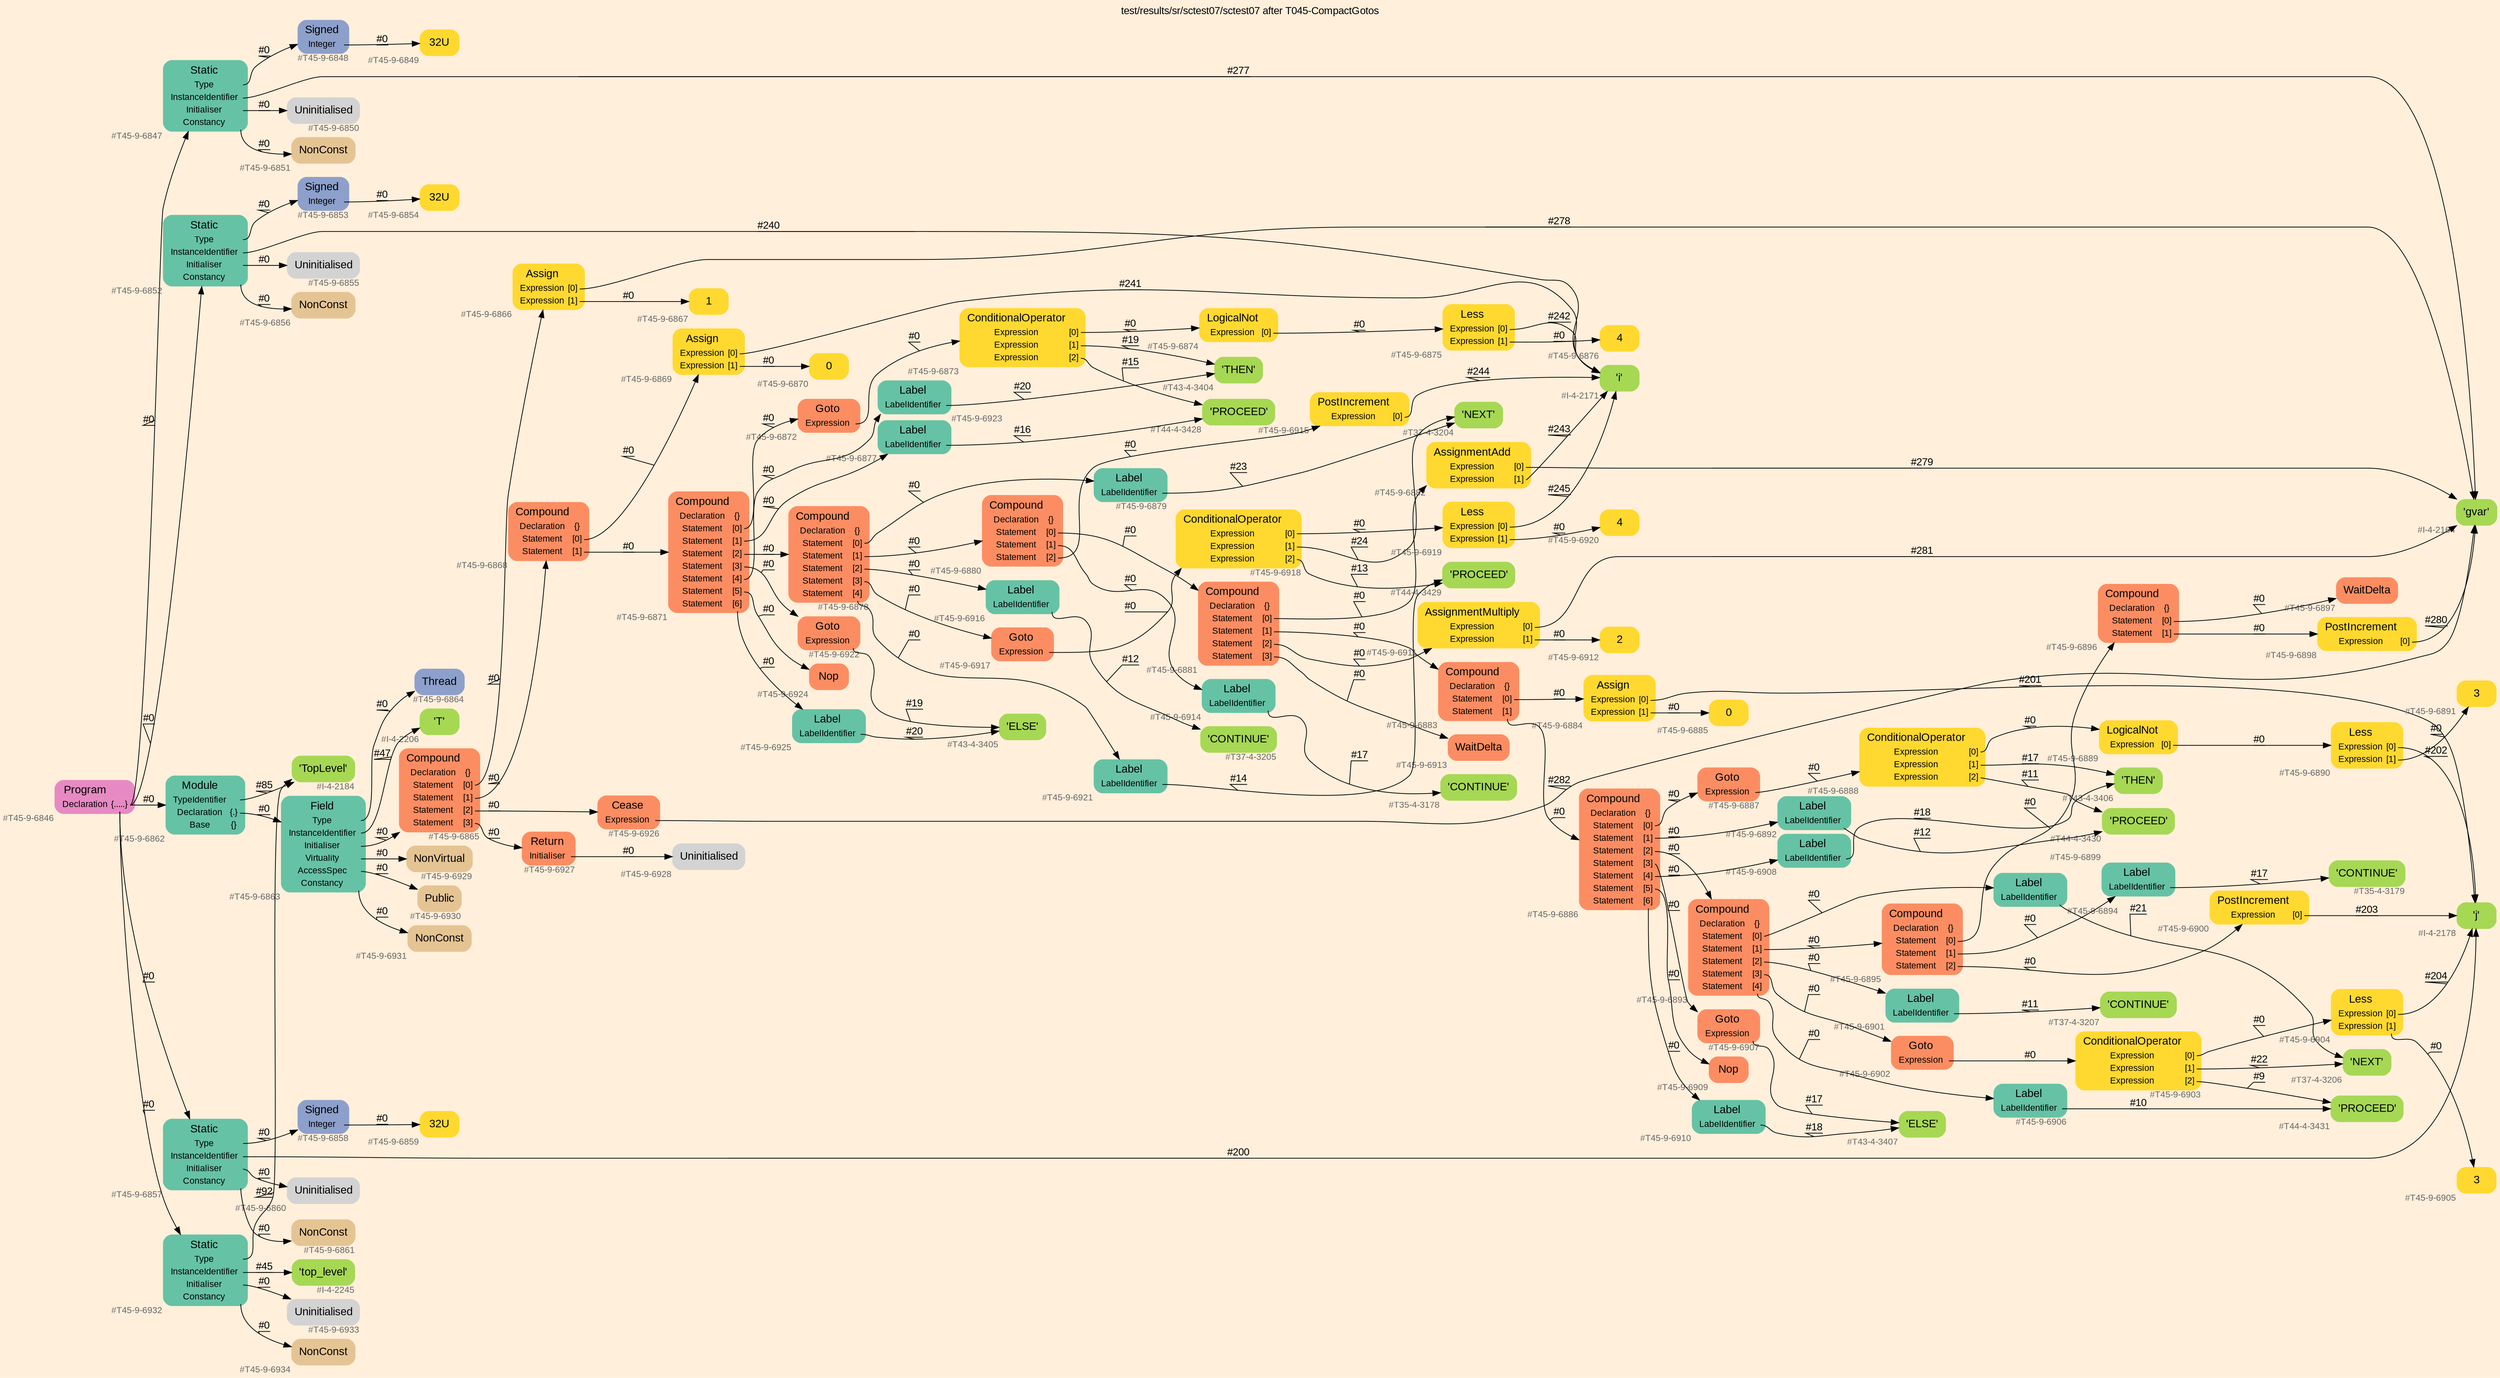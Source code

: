 digraph "test/results/sr/sctest07/sctest07 after T045-CompactGotos" {
label = "test/results/sr/sctest07/sctest07 after T045-CompactGotos"
labelloc = t
graph [
    rankdir = "LR"
    ranksep = 0.3
    bgcolor = antiquewhite1
    color = black
    fontcolor = black
    fontname = "Arial"
];
node [
    fontname = "Arial"
];
edge [
    fontname = "Arial"
];

// -------------------- node figure --------------------
// -------- block #T45-9-6846 ----------
"#T45-9-6846" [
    fillcolor = "/set28/4"
    xlabel = "#T45-9-6846"
    fontsize = "12"
    fontcolor = grey40
    shape = "plaintext"
    label = <<TABLE BORDER="0" CELLBORDER="0" CELLSPACING="0">
     <TR><TD><FONT COLOR="black" POINT-SIZE="15">Program</FONT></TD></TR>
     <TR><TD><FONT COLOR="black" POINT-SIZE="12">Declaration</FONT></TD><TD PORT="port0"><FONT COLOR="black" POINT-SIZE="12">{.....}</FONT></TD></TR>
    </TABLE>>
    style = "rounded,filled"
];

// -------- block #T45-9-6847 ----------
"#T45-9-6847" [
    fillcolor = "/set28/1"
    xlabel = "#T45-9-6847"
    fontsize = "12"
    fontcolor = grey40
    shape = "plaintext"
    label = <<TABLE BORDER="0" CELLBORDER="0" CELLSPACING="0">
     <TR><TD><FONT COLOR="black" POINT-SIZE="15">Static</FONT></TD></TR>
     <TR><TD><FONT COLOR="black" POINT-SIZE="12">Type</FONT></TD><TD PORT="port0"></TD></TR>
     <TR><TD><FONT COLOR="black" POINT-SIZE="12">InstanceIdentifier</FONT></TD><TD PORT="port1"></TD></TR>
     <TR><TD><FONT COLOR="black" POINT-SIZE="12">Initialiser</FONT></TD><TD PORT="port2"></TD></TR>
     <TR><TD><FONT COLOR="black" POINT-SIZE="12">Constancy</FONT></TD><TD PORT="port3"></TD></TR>
    </TABLE>>
    style = "rounded,filled"
];

// -------- block #T45-9-6848 ----------
"#T45-9-6848" [
    fillcolor = "/set28/3"
    xlabel = "#T45-9-6848"
    fontsize = "12"
    fontcolor = grey40
    shape = "plaintext"
    label = <<TABLE BORDER="0" CELLBORDER="0" CELLSPACING="0">
     <TR><TD><FONT COLOR="black" POINT-SIZE="15">Signed</FONT></TD></TR>
     <TR><TD><FONT COLOR="black" POINT-SIZE="12">Integer</FONT></TD><TD PORT="port0"></TD></TR>
    </TABLE>>
    style = "rounded,filled"
];

// -------- block #T45-9-6849 ----------
"#T45-9-6849" [
    fillcolor = "/set28/6"
    xlabel = "#T45-9-6849"
    fontsize = "12"
    fontcolor = grey40
    shape = "plaintext"
    label = <<TABLE BORDER="0" CELLBORDER="0" CELLSPACING="0">
     <TR><TD><FONT COLOR="black" POINT-SIZE="15">32U</FONT></TD></TR>
    </TABLE>>
    style = "rounded,filled"
];

// -------- block #I-4-2164 ----------
"#I-4-2164" [
    fillcolor = "/set28/5"
    xlabel = "#I-4-2164"
    fontsize = "12"
    fontcolor = grey40
    shape = "plaintext"
    label = <<TABLE BORDER="0" CELLBORDER="0" CELLSPACING="0">
     <TR><TD><FONT COLOR="black" POINT-SIZE="15">'gvar'</FONT></TD></TR>
    </TABLE>>
    style = "rounded,filled"
];

// -------- block #T45-9-6850 ----------
"#T45-9-6850" [
    xlabel = "#T45-9-6850"
    fontsize = "12"
    fontcolor = grey40
    shape = "plaintext"
    label = <<TABLE BORDER="0" CELLBORDER="0" CELLSPACING="0">
     <TR><TD><FONT COLOR="black" POINT-SIZE="15">Uninitialised</FONT></TD></TR>
    </TABLE>>
    style = "rounded,filled"
];

// -------- block #T45-9-6851 ----------
"#T45-9-6851" [
    fillcolor = "/set28/7"
    xlabel = "#T45-9-6851"
    fontsize = "12"
    fontcolor = grey40
    shape = "plaintext"
    label = <<TABLE BORDER="0" CELLBORDER="0" CELLSPACING="0">
     <TR><TD><FONT COLOR="black" POINT-SIZE="15">NonConst</FONT></TD></TR>
    </TABLE>>
    style = "rounded,filled"
];

// -------- block #T45-9-6852 ----------
"#T45-9-6852" [
    fillcolor = "/set28/1"
    xlabel = "#T45-9-6852"
    fontsize = "12"
    fontcolor = grey40
    shape = "plaintext"
    label = <<TABLE BORDER="0" CELLBORDER="0" CELLSPACING="0">
     <TR><TD><FONT COLOR="black" POINT-SIZE="15">Static</FONT></TD></TR>
     <TR><TD><FONT COLOR="black" POINT-SIZE="12">Type</FONT></TD><TD PORT="port0"></TD></TR>
     <TR><TD><FONT COLOR="black" POINT-SIZE="12">InstanceIdentifier</FONT></TD><TD PORT="port1"></TD></TR>
     <TR><TD><FONT COLOR="black" POINT-SIZE="12">Initialiser</FONT></TD><TD PORT="port2"></TD></TR>
     <TR><TD><FONT COLOR="black" POINT-SIZE="12">Constancy</FONT></TD><TD PORT="port3"></TD></TR>
    </TABLE>>
    style = "rounded,filled"
];

// -------- block #T45-9-6853 ----------
"#T45-9-6853" [
    fillcolor = "/set28/3"
    xlabel = "#T45-9-6853"
    fontsize = "12"
    fontcolor = grey40
    shape = "plaintext"
    label = <<TABLE BORDER="0" CELLBORDER="0" CELLSPACING="0">
     <TR><TD><FONT COLOR="black" POINT-SIZE="15">Signed</FONT></TD></TR>
     <TR><TD><FONT COLOR="black" POINT-SIZE="12">Integer</FONT></TD><TD PORT="port0"></TD></TR>
    </TABLE>>
    style = "rounded,filled"
];

// -------- block #T45-9-6854 ----------
"#T45-9-6854" [
    fillcolor = "/set28/6"
    xlabel = "#T45-9-6854"
    fontsize = "12"
    fontcolor = grey40
    shape = "plaintext"
    label = <<TABLE BORDER="0" CELLBORDER="0" CELLSPACING="0">
     <TR><TD><FONT COLOR="black" POINT-SIZE="15">32U</FONT></TD></TR>
    </TABLE>>
    style = "rounded,filled"
];

// -------- block #I-4-2171 ----------
"#I-4-2171" [
    fillcolor = "/set28/5"
    xlabel = "#I-4-2171"
    fontsize = "12"
    fontcolor = grey40
    shape = "plaintext"
    label = <<TABLE BORDER="0" CELLBORDER="0" CELLSPACING="0">
     <TR><TD><FONT COLOR="black" POINT-SIZE="15">'i'</FONT></TD></TR>
    </TABLE>>
    style = "rounded,filled"
];

// -------- block #T45-9-6855 ----------
"#T45-9-6855" [
    xlabel = "#T45-9-6855"
    fontsize = "12"
    fontcolor = grey40
    shape = "plaintext"
    label = <<TABLE BORDER="0" CELLBORDER="0" CELLSPACING="0">
     <TR><TD><FONT COLOR="black" POINT-SIZE="15">Uninitialised</FONT></TD></TR>
    </TABLE>>
    style = "rounded,filled"
];

// -------- block #T45-9-6856 ----------
"#T45-9-6856" [
    fillcolor = "/set28/7"
    xlabel = "#T45-9-6856"
    fontsize = "12"
    fontcolor = grey40
    shape = "plaintext"
    label = <<TABLE BORDER="0" CELLBORDER="0" CELLSPACING="0">
     <TR><TD><FONT COLOR="black" POINT-SIZE="15">NonConst</FONT></TD></TR>
    </TABLE>>
    style = "rounded,filled"
];

// -------- block #T45-9-6857 ----------
"#T45-9-6857" [
    fillcolor = "/set28/1"
    xlabel = "#T45-9-6857"
    fontsize = "12"
    fontcolor = grey40
    shape = "plaintext"
    label = <<TABLE BORDER="0" CELLBORDER="0" CELLSPACING="0">
     <TR><TD><FONT COLOR="black" POINT-SIZE="15">Static</FONT></TD></TR>
     <TR><TD><FONT COLOR="black" POINT-SIZE="12">Type</FONT></TD><TD PORT="port0"></TD></TR>
     <TR><TD><FONT COLOR="black" POINT-SIZE="12">InstanceIdentifier</FONT></TD><TD PORT="port1"></TD></TR>
     <TR><TD><FONT COLOR="black" POINT-SIZE="12">Initialiser</FONT></TD><TD PORT="port2"></TD></TR>
     <TR><TD><FONT COLOR="black" POINT-SIZE="12">Constancy</FONT></TD><TD PORT="port3"></TD></TR>
    </TABLE>>
    style = "rounded,filled"
];

// -------- block #T45-9-6858 ----------
"#T45-9-6858" [
    fillcolor = "/set28/3"
    xlabel = "#T45-9-6858"
    fontsize = "12"
    fontcolor = grey40
    shape = "plaintext"
    label = <<TABLE BORDER="0" CELLBORDER="0" CELLSPACING="0">
     <TR><TD><FONT COLOR="black" POINT-SIZE="15">Signed</FONT></TD></TR>
     <TR><TD><FONT COLOR="black" POINT-SIZE="12">Integer</FONT></TD><TD PORT="port0"></TD></TR>
    </TABLE>>
    style = "rounded,filled"
];

// -------- block #T45-9-6859 ----------
"#T45-9-6859" [
    fillcolor = "/set28/6"
    xlabel = "#T45-9-6859"
    fontsize = "12"
    fontcolor = grey40
    shape = "plaintext"
    label = <<TABLE BORDER="0" CELLBORDER="0" CELLSPACING="0">
     <TR><TD><FONT COLOR="black" POINT-SIZE="15">32U</FONT></TD></TR>
    </TABLE>>
    style = "rounded,filled"
];

// -------- block #I-4-2178 ----------
"#I-4-2178" [
    fillcolor = "/set28/5"
    xlabel = "#I-4-2178"
    fontsize = "12"
    fontcolor = grey40
    shape = "plaintext"
    label = <<TABLE BORDER="0" CELLBORDER="0" CELLSPACING="0">
     <TR><TD><FONT COLOR="black" POINT-SIZE="15">'j'</FONT></TD></TR>
    </TABLE>>
    style = "rounded,filled"
];

// -------- block #T45-9-6860 ----------
"#T45-9-6860" [
    xlabel = "#T45-9-6860"
    fontsize = "12"
    fontcolor = grey40
    shape = "plaintext"
    label = <<TABLE BORDER="0" CELLBORDER="0" CELLSPACING="0">
     <TR><TD><FONT COLOR="black" POINT-SIZE="15">Uninitialised</FONT></TD></TR>
    </TABLE>>
    style = "rounded,filled"
];

// -------- block #T45-9-6861 ----------
"#T45-9-6861" [
    fillcolor = "/set28/7"
    xlabel = "#T45-9-6861"
    fontsize = "12"
    fontcolor = grey40
    shape = "plaintext"
    label = <<TABLE BORDER="0" CELLBORDER="0" CELLSPACING="0">
     <TR><TD><FONT COLOR="black" POINT-SIZE="15">NonConst</FONT></TD></TR>
    </TABLE>>
    style = "rounded,filled"
];

// -------- block #T45-9-6862 ----------
"#T45-9-6862" [
    fillcolor = "/set28/1"
    xlabel = "#T45-9-6862"
    fontsize = "12"
    fontcolor = grey40
    shape = "plaintext"
    label = <<TABLE BORDER="0" CELLBORDER="0" CELLSPACING="0">
     <TR><TD><FONT COLOR="black" POINT-SIZE="15">Module</FONT></TD></TR>
     <TR><TD><FONT COLOR="black" POINT-SIZE="12">TypeIdentifier</FONT></TD><TD PORT="port0"></TD></TR>
     <TR><TD><FONT COLOR="black" POINT-SIZE="12">Declaration</FONT></TD><TD PORT="port1"><FONT COLOR="black" POINT-SIZE="12">{.}</FONT></TD></TR>
     <TR><TD><FONT COLOR="black" POINT-SIZE="12">Base</FONT></TD><TD PORT="port2"><FONT COLOR="black" POINT-SIZE="12">{}</FONT></TD></TR>
    </TABLE>>
    style = "rounded,filled"
];

// -------- block #I-4-2184 ----------
"#I-4-2184" [
    fillcolor = "/set28/5"
    xlabel = "#I-4-2184"
    fontsize = "12"
    fontcolor = grey40
    shape = "plaintext"
    label = <<TABLE BORDER="0" CELLBORDER="0" CELLSPACING="0">
     <TR><TD><FONT COLOR="black" POINT-SIZE="15">'TopLevel'</FONT></TD></TR>
    </TABLE>>
    style = "rounded,filled"
];

// -------- block #T45-9-6863 ----------
"#T45-9-6863" [
    fillcolor = "/set28/1"
    xlabel = "#T45-9-6863"
    fontsize = "12"
    fontcolor = grey40
    shape = "plaintext"
    label = <<TABLE BORDER="0" CELLBORDER="0" CELLSPACING="0">
     <TR><TD><FONT COLOR="black" POINT-SIZE="15">Field</FONT></TD></TR>
     <TR><TD><FONT COLOR="black" POINT-SIZE="12">Type</FONT></TD><TD PORT="port0"></TD></TR>
     <TR><TD><FONT COLOR="black" POINT-SIZE="12">InstanceIdentifier</FONT></TD><TD PORT="port1"></TD></TR>
     <TR><TD><FONT COLOR="black" POINT-SIZE="12">Initialiser</FONT></TD><TD PORT="port2"></TD></TR>
     <TR><TD><FONT COLOR="black" POINT-SIZE="12">Virtuality</FONT></TD><TD PORT="port3"></TD></TR>
     <TR><TD><FONT COLOR="black" POINT-SIZE="12">AccessSpec</FONT></TD><TD PORT="port4"></TD></TR>
     <TR><TD><FONT COLOR="black" POINT-SIZE="12">Constancy</FONT></TD><TD PORT="port5"></TD></TR>
    </TABLE>>
    style = "rounded,filled"
];

// -------- block #T45-9-6864 ----------
"#T45-9-6864" [
    fillcolor = "/set28/3"
    xlabel = "#T45-9-6864"
    fontsize = "12"
    fontcolor = grey40
    shape = "plaintext"
    label = <<TABLE BORDER="0" CELLBORDER="0" CELLSPACING="0">
     <TR><TD><FONT COLOR="black" POINT-SIZE="15">Thread</FONT></TD></TR>
    </TABLE>>
    style = "rounded,filled"
];

// -------- block #I-4-2206 ----------
"#I-4-2206" [
    fillcolor = "/set28/5"
    xlabel = "#I-4-2206"
    fontsize = "12"
    fontcolor = grey40
    shape = "plaintext"
    label = <<TABLE BORDER="0" CELLBORDER="0" CELLSPACING="0">
     <TR><TD><FONT COLOR="black" POINT-SIZE="15">'T'</FONT></TD></TR>
    </TABLE>>
    style = "rounded,filled"
];

// -------- block #T45-9-6865 ----------
"#T45-9-6865" [
    fillcolor = "/set28/2"
    xlabel = "#T45-9-6865"
    fontsize = "12"
    fontcolor = grey40
    shape = "plaintext"
    label = <<TABLE BORDER="0" CELLBORDER="0" CELLSPACING="0">
     <TR><TD><FONT COLOR="black" POINT-SIZE="15">Compound</FONT></TD></TR>
     <TR><TD><FONT COLOR="black" POINT-SIZE="12">Declaration</FONT></TD><TD PORT="port0"><FONT COLOR="black" POINT-SIZE="12">{}</FONT></TD></TR>
     <TR><TD><FONT COLOR="black" POINT-SIZE="12">Statement</FONT></TD><TD PORT="port1"><FONT COLOR="black" POINT-SIZE="12">[0]</FONT></TD></TR>
     <TR><TD><FONT COLOR="black" POINT-SIZE="12">Statement</FONT></TD><TD PORT="port2"><FONT COLOR="black" POINT-SIZE="12">[1]</FONT></TD></TR>
     <TR><TD><FONT COLOR="black" POINT-SIZE="12">Statement</FONT></TD><TD PORT="port3"><FONT COLOR="black" POINT-SIZE="12">[2]</FONT></TD></TR>
     <TR><TD><FONT COLOR="black" POINT-SIZE="12">Statement</FONT></TD><TD PORT="port4"><FONT COLOR="black" POINT-SIZE="12">[3]</FONT></TD></TR>
    </TABLE>>
    style = "rounded,filled"
];

// -------- block #T45-9-6866 ----------
"#T45-9-6866" [
    fillcolor = "/set28/6"
    xlabel = "#T45-9-6866"
    fontsize = "12"
    fontcolor = grey40
    shape = "plaintext"
    label = <<TABLE BORDER="0" CELLBORDER="0" CELLSPACING="0">
     <TR><TD><FONT COLOR="black" POINT-SIZE="15">Assign</FONT></TD></TR>
     <TR><TD><FONT COLOR="black" POINT-SIZE="12">Expression</FONT></TD><TD PORT="port0"><FONT COLOR="black" POINT-SIZE="12">[0]</FONT></TD></TR>
     <TR><TD><FONT COLOR="black" POINT-SIZE="12">Expression</FONT></TD><TD PORT="port1"><FONT COLOR="black" POINT-SIZE="12">[1]</FONT></TD></TR>
    </TABLE>>
    style = "rounded,filled"
];

// -------- block #T45-9-6867 ----------
"#T45-9-6867" [
    fillcolor = "/set28/6"
    xlabel = "#T45-9-6867"
    fontsize = "12"
    fontcolor = grey40
    shape = "plaintext"
    label = <<TABLE BORDER="0" CELLBORDER="0" CELLSPACING="0">
     <TR><TD><FONT COLOR="black" POINT-SIZE="15">1</FONT></TD></TR>
    </TABLE>>
    style = "rounded,filled"
];

// -------- block #T45-9-6868 ----------
"#T45-9-6868" [
    fillcolor = "/set28/2"
    xlabel = "#T45-9-6868"
    fontsize = "12"
    fontcolor = grey40
    shape = "plaintext"
    label = <<TABLE BORDER="0" CELLBORDER="0" CELLSPACING="0">
     <TR><TD><FONT COLOR="black" POINT-SIZE="15">Compound</FONT></TD></TR>
     <TR><TD><FONT COLOR="black" POINT-SIZE="12">Declaration</FONT></TD><TD PORT="port0"><FONT COLOR="black" POINT-SIZE="12">{}</FONT></TD></TR>
     <TR><TD><FONT COLOR="black" POINT-SIZE="12">Statement</FONT></TD><TD PORT="port1"><FONT COLOR="black" POINT-SIZE="12">[0]</FONT></TD></TR>
     <TR><TD><FONT COLOR="black" POINT-SIZE="12">Statement</FONT></TD><TD PORT="port2"><FONT COLOR="black" POINT-SIZE="12">[1]</FONT></TD></TR>
    </TABLE>>
    style = "rounded,filled"
];

// -------- block #T45-9-6869 ----------
"#T45-9-6869" [
    fillcolor = "/set28/6"
    xlabel = "#T45-9-6869"
    fontsize = "12"
    fontcolor = grey40
    shape = "plaintext"
    label = <<TABLE BORDER="0" CELLBORDER="0" CELLSPACING="0">
     <TR><TD><FONT COLOR="black" POINT-SIZE="15">Assign</FONT></TD></TR>
     <TR><TD><FONT COLOR="black" POINT-SIZE="12">Expression</FONT></TD><TD PORT="port0"><FONT COLOR="black" POINT-SIZE="12">[0]</FONT></TD></TR>
     <TR><TD><FONT COLOR="black" POINT-SIZE="12">Expression</FONT></TD><TD PORT="port1"><FONT COLOR="black" POINT-SIZE="12">[1]</FONT></TD></TR>
    </TABLE>>
    style = "rounded,filled"
];

// -------- block #T45-9-6870 ----------
"#T45-9-6870" [
    fillcolor = "/set28/6"
    xlabel = "#T45-9-6870"
    fontsize = "12"
    fontcolor = grey40
    shape = "plaintext"
    label = <<TABLE BORDER="0" CELLBORDER="0" CELLSPACING="0">
     <TR><TD><FONT COLOR="black" POINT-SIZE="15">0</FONT></TD></TR>
    </TABLE>>
    style = "rounded,filled"
];

// -------- block #T45-9-6871 ----------
"#T45-9-6871" [
    fillcolor = "/set28/2"
    xlabel = "#T45-9-6871"
    fontsize = "12"
    fontcolor = grey40
    shape = "plaintext"
    label = <<TABLE BORDER="0" CELLBORDER="0" CELLSPACING="0">
     <TR><TD><FONT COLOR="black" POINT-SIZE="15">Compound</FONT></TD></TR>
     <TR><TD><FONT COLOR="black" POINT-SIZE="12">Declaration</FONT></TD><TD PORT="port0"><FONT COLOR="black" POINT-SIZE="12">{}</FONT></TD></TR>
     <TR><TD><FONT COLOR="black" POINT-SIZE="12">Statement</FONT></TD><TD PORT="port1"><FONT COLOR="black" POINT-SIZE="12">[0]</FONT></TD></TR>
     <TR><TD><FONT COLOR="black" POINT-SIZE="12">Statement</FONT></TD><TD PORT="port2"><FONT COLOR="black" POINT-SIZE="12">[1]</FONT></TD></TR>
     <TR><TD><FONT COLOR="black" POINT-SIZE="12">Statement</FONT></TD><TD PORT="port3"><FONT COLOR="black" POINT-SIZE="12">[2]</FONT></TD></TR>
     <TR><TD><FONT COLOR="black" POINT-SIZE="12">Statement</FONT></TD><TD PORT="port4"><FONT COLOR="black" POINT-SIZE="12">[3]</FONT></TD></TR>
     <TR><TD><FONT COLOR="black" POINT-SIZE="12">Statement</FONT></TD><TD PORT="port5"><FONT COLOR="black" POINT-SIZE="12">[4]</FONT></TD></TR>
     <TR><TD><FONT COLOR="black" POINT-SIZE="12">Statement</FONT></TD><TD PORT="port6"><FONT COLOR="black" POINT-SIZE="12">[5]</FONT></TD></TR>
     <TR><TD><FONT COLOR="black" POINT-SIZE="12">Statement</FONT></TD><TD PORT="port7"><FONT COLOR="black" POINT-SIZE="12">[6]</FONT></TD></TR>
    </TABLE>>
    style = "rounded,filled"
];

// -------- block #T45-9-6872 ----------
"#T45-9-6872" [
    fillcolor = "/set28/2"
    xlabel = "#T45-9-6872"
    fontsize = "12"
    fontcolor = grey40
    shape = "plaintext"
    label = <<TABLE BORDER="0" CELLBORDER="0" CELLSPACING="0">
     <TR><TD><FONT COLOR="black" POINT-SIZE="15">Goto</FONT></TD></TR>
     <TR><TD><FONT COLOR="black" POINT-SIZE="12">Expression</FONT></TD><TD PORT="port0"></TD></TR>
    </TABLE>>
    style = "rounded,filled"
];

// -------- block #T45-9-6873 ----------
"#T45-9-6873" [
    fillcolor = "/set28/6"
    xlabel = "#T45-9-6873"
    fontsize = "12"
    fontcolor = grey40
    shape = "plaintext"
    label = <<TABLE BORDER="0" CELLBORDER="0" CELLSPACING="0">
     <TR><TD><FONT COLOR="black" POINT-SIZE="15">ConditionalOperator</FONT></TD></TR>
     <TR><TD><FONT COLOR="black" POINT-SIZE="12">Expression</FONT></TD><TD PORT="port0"><FONT COLOR="black" POINT-SIZE="12">[0]</FONT></TD></TR>
     <TR><TD><FONT COLOR="black" POINT-SIZE="12">Expression</FONT></TD><TD PORT="port1"><FONT COLOR="black" POINT-SIZE="12">[1]</FONT></TD></TR>
     <TR><TD><FONT COLOR="black" POINT-SIZE="12">Expression</FONT></TD><TD PORT="port2"><FONT COLOR="black" POINT-SIZE="12">[2]</FONT></TD></TR>
    </TABLE>>
    style = "rounded,filled"
];

// -------- block #T45-9-6874 ----------
"#T45-9-6874" [
    fillcolor = "/set28/6"
    xlabel = "#T45-9-6874"
    fontsize = "12"
    fontcolor = grey40
    shape = "plaintext"
    label = <<TABLE BORDER="0" CELLBORDER="0" CELLSPACING="0">
     <TR><TD><FONT COLOR="black" POINT-SIZE="15">LogicalNot</FONT></TD></TR>
     <TR><TD><FONT COLOR="black" POINT-SIZE="12">Expression</FONT></TD><TD PORT="port0"><FONT COLOR="black" POINT-SIZE="12">[0]</FONT></TD></TR>
    </TABLE>>
    style = "rounded,filled"
];

// -------- block #T45-9-6875 ----------
"#T45-9-6875" [
    fillcolor = "/set28/6"
    xlabel = "#T45-9-6875"
    fontsize = "12"
    fontcolor = grey40
    shape = "plaintext"
    label = <<TABLE BORDER="0" CELLBORDER="0" CELLSPACING="0">
     <TR><TD><FONT COLOR="black" POINT-SIZE="15">Less</FONT></TD></TR>
     <TR><TD><FONT COLOR="black" POINT-SIZE="12">Expression</FONT></TD><TD PORT="port0"><FONT COLOR="black" POINT-SIZE="12">[0]</FONT></TD></TR>
     <TR><TD><FONT COLOR="black" POINT-SIZE="12">Expression</FONT></TD><TD PORT="port1"><FONT COLOR="black" POINT-SIZE="12">[1]</FONT></TD></TR>
    </TABLE>>
    style = "rounded,filled"
];

// -------- block #T45-9-6876 ----------
"#T45-9-6876" [
    fillcolor = "/set28/6"
    xlabel = "#T45-9-6876"
    fontsize = "12"
    fontcolor = grey40
    shape = "plaintext"
    label = <<TABLE BORDER="0" CELLBORDER="0" CELLSPACING="0">
     <TR><TD><FONT COLOR="black" POINT-SIZE="15">4</FONT></TD></TR>
    </TABLE>>
    style = "rounded,filled"
];

// -------- block #T43-4-3404 ----------
"#T43-4-3404" [
    fillcolor = "/set28/5"
    xlabel = "#T43-4-3404"
    fontsize = "12"
    fontcolor = grey40
    shape = "plaintext"
    label = <<TABLE BORDER="0" CELLBORDER="0" CELLSPACING="0">
     <TR><TD><FONT COLOR="black" POINT-SIZE="15">'THEN'</FONT></TD></TR>
    </TABLE>>
    style = "rounded,filled"
];

// -------- block #T44-4-3428 ----------
"#T44-4-3428" [
    fillcolor = "/set28/5"
    xlabel = "#T44-4-3428"
    fontsize = "12"
    fontcolor = grey40
    shape = "plaintext"
    label = <<TABLE BORDER="0" CELLBORDER="0" CELLSPACING="0">
     <TR><TD><FONT COLOR="black" POINT-SIZE="15">'PROCEED'</FONT></TD></TR>
    </TABLE>>
    style = "rounded,filled"
];

// -------- block #T45-9-6877 ----------
"#T45-9-6877" [
    fillcolor = "/set28/1"
    xlabel = "#T45-9-6877"
    fontsize = "12"
    fontcolor = grey40
    shape = "plaintext"
    label = <<TABLE BORDER="0" CELLBORDER="0" CELLSPACING="0">
     <TR><TD><FONT COLOR="black" POINT-SIZE="15">Label</FONT></TD></TR>
     <TR><TD><FONT COLOR="black" POINT-SIZE="12">LabelIdentifier</FONT></TD><TD PORT="port0"></TD></TR>
    </TABLE>>
    style = "rounded,filled"
];

// -------- block #T45-9-6878 ----------
"#T45-9-6878" [
    fillcolor = "/set28/2"
    xlabel = "#T45-9-6878"
    fontsize = "12"
    fontcolor = grey40
    shape = "plaintext"
    label = <<TABLE BORDER="0" CELLBORDER="0" CELLSPACING="0">
     <TR><TD><FONT COLOR="black" POINT-SIZE="15">Compound</FONT></TD></TR>
     <TR><TD><FONT COLOR="black" POINT-SIZE="12">Declaration</FONT></TD><TD PORT="port0"><FONT COLOR="black" POINT-SIZE="12">{}</FONT></TD></TR>
     <TR><TD><FONT COLOR="black" POINT-SIZE="12">Statement</FONT></TD><TD PORT="port1"><FONT COLOR="black" POINT-SIZE="12">[0]</FONT></TD></TR>
     <TR><TD><FONT COLOR="black" POINT-SIZE="12">Statement</FONT></TD><TD PORT="port2"><FONT COLOR="black" POINT-SIZE="12">[1]</FONT></TD></TR>
     <TR><TD><FONT COLOR="black" POINT-SIZE="12">Statement</FONT></TD><TD PORT="port3"><FONT COLOR="black" POINT-SIZE="12">[2]</FONT></TD></TR>
     <TR><TD><FONT COLOR="black" POINT-SIZE="12">Statement</FONT></TD><TD PORT="port4"><FONT COLOR="black" POINT-SIZE="12">[3]</FONT></TD></TR>
     <TR><TD><FONT COLOR="black" POINT-SIZE="12">Statement</FONT></TD><TD PORT="port5"><FONT COLOR="black" POINT-SIZE="12">[4]</FONT></TD></TR>
    </TABLE>>
    style = "rounded,filled"
];

// -------- block #T45-9-6879 ----------
"#T45-9-6879" [
    fillcolor = "/set28/1"
    xlabel = "#T45-9-6879"
    fontsize = "12"
    fontcolor = grey40
    shape = "plaintext"
    label = <<TABLE BORDER="0" CELLBORDER="0" CELLSPACING="0">
     <TR><TD><FONT COLOR="black" POINT-SIZE="15">Label</FONT></TD></TR>
     <TR><TD><FONT COLOR="black" POINT-SIZE="12">LabelIdentifier</FONT></TD><TD PORT="port0"></TD></TR>
    </TABLE>>
    style = "rounded,filled"
];

// -------- block #T37-4-3204 ----------
"#T37-4-3204" [
    fillcolor = "/set28/5"
    xlabel = "#T37-4-3204"
    fontsize = "12"
    fontcolor = grey40
    shape = "plaintext"
    label = <<TABLE BORDER="0" CELLBORDER="0" CELLSPACING="0">
     <TR><TD><FONT COLOR="black" POINT-SIZE="15">'NEXT'</FONT></TD></TR>
    </TABLE>>
    style = "rounded,filled"
];

// -------- block #T45-9-6880 ----------
"#T45-9-6880" [
    fillcolor = "/set28/2"
    xlabel = "#T45-9-6880"
    fontsize = "12"
    fontcolor = grey40
    shape = "plaintext"
    label = <<TABLE BORDER="0" CELLBORDER="0" CELLSPACING="0">
     <TR><TD><FONT COLOR="black" POINT-SIZE="15">Compound</FONT></TD></TR>
     <TR><TD><FONT COLOR="black" POINT-SIZE="12">Declaration</FONT></TD><TD PORT="port0"><FONT COLOR="black" POINT-SIZE="12">{}</FONT></TD></TR>
     <TR><TD><FONT COLOR="black" POINT-SIZE="12">Statement</FONT></TD><TD PORT="port1"><FONT COLOR="black" POINT-SIZE="12">[0]</FONT></TD></TR>
     <TR><TD><FONT COLOR="black" POINT-SIZE="12">Statement</FONT></TD><TD PORT="port2"><FONT COLOR="black" POINT-SIZE="12">[1]</FONT></TD></TR>
     <TR><TD><FONT COLOR="black" POINT-SIZE="12">Statement</FONT></TD><TD PORT="port3"><FONT COLOR="black" POINT-SIZE="12">[2]</FONT></TD></TR>
    </TABLE>>
    style = "rounded,filled"
];

// -------- block #T45-9-6881 ----------
"#T45-9-6881" [
    fillcolor = "/set28/2"
    xlabel = "#T45-9-6881"
    fontsize = "12"
    fontcolor = grey40
    shape = "plaintext"
    label = <<TABLE BORDER="0" CELLBORDER="0" CELLSPACING="0">
     <TR><TD><FONT COLOR="black" POINT-SIZE="15">Compound</FONT></TD></TR>
     <TR><TD><FONT COLOR="black" POINT-SIZE="12">Declaration</FONT></TD><TD PORT="port0"><FONT COLOR="black" POINT-SIZE="12">{}</FONT></TD></TR>
     <TR><TD><FONT COLOR="black" POINT-SIZE="12">Statement</FONT></TD><TD PORT="port1"><FONT COLOR="black" POINT-SIZE="12">[0]</FONT></TD></TR>
     <TR><TD><FONT COLOR="black" POINT-SIZE="12">Statement</FONT></TD><TD PORT="port2"><FONT COLOR="black" POINT-SIZE="12">[1]</FONT></TD></TR>
     <TR><TD><FONT COLOR="black" POINT-SIZE="12">Statement</FONT></TD><TD PORT="port3"><FONT COLOR="black" POINT-SIZE="12">[2]</FONT></TD></TR>
     <TR><TD><FONT COLOR="black" POINT-SIZE="12">Statement</FONT></TD><TD PORT="port4"><FONT COLOR="black" POINT-SIZE="12">[3]</FONT></TD></TR>
    </TABLE>>
    style = "rounded,filled"
];

// -------- block #T45-9-6882 ----------
"#T45-9-6882" [
    fillcolor = "/set28/6"
    xlabel = "#T45-9-6882"
    fontsize = "12"
    fontcolor = grey40
    shape = "plaintext"
    label = <<TABLE BORDER="0" CELLBORDER="0" CELLSPACING="0">
     <TR><TD><FONT COLOR="black" POINT-SIZE="15">AssignmentAdd</FONT></TD></TR>
     <TR><TD><FONT COLOR="black" POINT-SIZE="12">Expression</FONT></TD><TD PORT="port0"><FONT COLOR="black" POINT-SIZE="12">[0]</FONT></TD></TR>
     <TR><TD><FONT COLOR="black" POINT-SIZE="12">Expression</FONT></TD><TD PORT="port1"><FONT COLOR="black" POINT-SIZE="12">[1]</FONT></TD></TR>
    </TABLE>>
    style = "rounded,filled"
];

// -------- block #T45-9-6883 ----------
"#T45-9-6883" [
    fillcolor = "/set28/2"
    xlabel = "#T45-9-6883"
    fontsize = "12"
    fontcolor = grey40
    shape = "plaintext"
    label = <<TABLE BORDER="0" CELLBORDER="0" CELLSPACING="0">
     <TR><TD><FONT COLOR="black" POINT-SIZE="15">Compound</FONT></TD></TR>
     <TR><TD><FONT COLOR="black" POINT-SIZE="12">Declaration</FONT></TD><TD PORT="port0"><FONT COLOR="black" POINT-SIZE="12">{}</FONT></TD></TR>
     <TR><TD><FONT COLOR="black" POINT-SIZE="12">Statement</FONT></TD><TD PORT="port1"><FONT COLOR="black" POINT-SIZE="12">[0]</FONT></TD></TR>
     <TR><TD><FONT COLOR="black" POINT-SIZE="12">Statement</FONT></TD><TD PORT="port2"><FONT COLOR="black" POINT-SIZE="12">[1]</FONT></TD></TR>
    </TABLE>>
    style = "rounded,filled"
];

// -------- block #T45-9-6884 ----------
"#T45-9-6884" [
    fillcolor = "/set28/6"
    xlabel = "#T45-9-6884"
    fontsize = "12"
    fontcolor = grey40
    shape = "plaintext"
    label = <<TABLE BORDER="0" CELLBORDER="0" CELLSPACING="0">
     <TR><TD><FONT COLOR="black" POINT-SIZE="15">Assign</FONT></TD></TR>
     <TR><TD><FONT COLOR="black" POINT-SIZE="12">Expression</FONT></TD><TD PORT="port0"><FONT COLOR="black" POINT-SIZE="12">[0]</FONT></TD></TR>
     <TR><TD><FONT COLOR="black" POINT-SIZE="12">Expression</FONT></TD><TD PORT="port1"><FONT COLOR="black" POINT-SIZE="12">[1]</FONT></TD></TR>
    </TABLE>>
    style = "rounded,filled"
];

// -------- block #T45-9-6885 ----------
"#T45-9-6885" [
    fillcolor = "/set28/6"
    xlabel = "#T45-9-6885"
    fontsize = "12"
    fontcolor = grey40
    shape = "plaintext"
    label = <<TABLE BORDER="0" CELLBORDER="0" CELLSPACING="0">
     <TR><TD><FONT COLOR="black" POINT-SIZE="15">0</FONT></TD></TR>
    </TABLE>>
    style = "rounded,filled"
];

// -------- block #T45-9-6886 ----------
"#T45-9-6886" [
    fillcolor = "/set28/2"
    xlabel = "#T45-9-6886"
    fontsize = "12"
    fontcolor = grey40
    shape = "plaintext"
    label = <<TABLE BORDER="0" CELLBORDER="0" CELLSPACING="0">
     <TR><TD><FONT COLOR="black" POINT-SIZE="15">Compound</FONT></TD></TR>
     <TR><TD><FONT COLOR="black" POINT-SIZE="12">Declaration</FONT></TD><TD PORT="port0"><FONT COLOR="black" POINT-SIZE="12">{}</FONT></TD></TR>
     <TR><TD><FONT COLOR="black" POINT-SIZE="12">Statement</FONT></TD><TD PORT="port1"><FONT COLOR="black" POINT-SIZE="12">[0]</FONT></TD></TR>
     <TR><TD><FONT COLOR="black" POINT-SIZE="12">Statement</FONT></TD><TD PORT="port2"><FONT COLOR="black" POINT-SIZE="12">[1]</FONT></TD></TR>
     <TR><TD><FONT COLOR="black" POINT-SIZE="12">Statement</FONT></TD><TD PORT="port3"><FONT COLOR="black" POINT-SIZE="12">[2]</FONT></TD></TR>
     <TR><TD><FONT COLOR="black" POINT-SIZE="12">Statement</FONT></TD><TD PORT="port4"><FONT COLOR="black" POINT-SIZE="12">[3]</FONT></TD></TR>
     <TR><TD><FONT COLOR="black" POINT-SIZE="12">Statement</FONT></TD><TD PORT="port5"><FONT COLOR="black" POINT-SIZE="12">[4]</FONT></TD></TR>
     <TR><TD><FONT COLOR="black" POINT-SIZE="12">Statement</FONT></TD><TD PORT="port6"><FONT COLOR="black" POINT-SIZE="12">[5]</FONT></TD></TR>
     <TR><TD><FONT COLOR="black" POINT-SIZE="12">Statement</FONT></TD><TD PORT="port7"><FONT COLOR="black" POINT-SIZE="12">[6]</FONT></TD></TR>
    </TABLE>>
    style = "rounded,filled"
];

// -------- block #T45-9-6887 ----------
"#T45-9-6887" [
    fillcolor = "/set28/2"
    xlabel = "#T45-9-6887"
    fontsize = "12"
    fontcolor = grey40
    shape = "plaintext"
    label = <<TABLE BORDER="0" CELLBORDER="0" CELLSPACING="0">
     <TR><TD><FONT COLOR="black" POINT-SIZE="15">Goto</FONT></TD></TR>
     <TR><TD><FONT COLOR="black" POINT-SIZE="12">Expression</FONT></TD><TD PORT="port0"></TD></TR>
    </TABLE>>
    style = "rounded,filled"
];

// -------- block #T45-9-6888 ----------
"#T45-9-6888" [
    fillcolor = "/set28/6"
    xlabel = "#T45-9-6888"
    fontsize = "12"
    fontcolor = grey40
    shape = "plaintext"
    label = <<TABLE BORDER="0" CELLBORDER="0" CELLSPACING="0">
     <TR><TD><FONT COLOR="black" POINT-SIZE="15">ConditionalOperator</FONT></TD></TR>
     <TR><TD><FONT COLOR="black" POINT-SIZE="12">Expression</FONT></TD><TD PORT="port0"><FONT COLOR="black" POINT-SIZE="12">[0]</FONT></TD></TR>
     <TR><TD><FONT COLOR="black" POINT-SIZE="12">Expression</FONT></TD><TD PORT="port1"><FONT COLOR="black" POINT-SIZE="12">[1]</FONT></TD></TR>
     <TR><TD><FONT COLOR="black" POINT-SIZE="12">Expression</FONT></TD><TD PORT="port2"><FONT COLOR="black" POINT-SIZE="12">[2]</FONT></TD></TR>
    </TABLE>>
    style = "rounded,filled"
];

// -------- block #T45-9-6889 ----------
"#T45-9-6889" [
    fillcolor = "/set28/6"
    xlabel = "#T45-9-6889"
    fontsize = "12"
    fontcolor = grey40
    shape = "plaintext"
    label = <<TABLE BORDER="0" CELLBORDER="0" CELLSPACING="0">
     <TR><TD><FONT COLOR="black" POINT-SIZE="15">LogicalNot</FONT></TD></TR>
     <TR><TD><FONT COLOR="black" POINT-SIZE="12">Expression</FONT></TD><TD PORT="port0"><FONT COLOR="black" POINT-SIZE="12">[0]</FONT></TD></TR>
    </TABLE>>
    style = "rounded,filled"
];

// -------- block #T45-9-6890 ----------
"#T45-9-6890" [
    fillcolor = "/set28/6"
    xlabel = "#T45-9-6890"
    fontsize = "12"
    fontcolor = grey40
    shape = "plaintext"
    label = <<TABLE BORDER="0" CELLBORDER="0" CELLSPACING="0">
     <TR><TD><FONT COLOR="black" POINT-SIZE="15">Less</FONT></TD></TR>
     <TR><TD><FONT COLOR="black" POINT-SIZE="12">Expression</FONT></TD><TD PORT="port0"><FONT COLOR="black" POINT-SIZE="12">[0]</FONT></TD></TR>
     <TR><TD><FONT COLOR="black" POINT-SIZE="12">Expression</FONT></TD><TD PORT="port1"><FONT COLOR="black" POINT-SIZE="12">[1]</FONT></TD></TR>
    </TABLE>>
    style = "rounded,filled"
];

// -------- block #T45-9-6891 ----------
"#T45-9-6891" [
    fillcolor = "/set28/6"
    xlabel = "#T45-9-6891"
    fontsize = "12"
    fontcolor = grey40
    shape = "plaintext"
    label = <<TABLE BORDER="0" CELLBORDER="0" CELLSPACING="0">
     <TR><TD><FONT COLOR="black" POINT-SIZE="15">3</FONT></TD></TR>
    </TABLE>>
    style = "rounded,filled"
];

// -------- block #T43-4-3406 ----------
"#T43-4-3406" [
    fillcolor = "/set28/5"
    xlabel = "#T43-4-3406"
    fontsize = "12"
    fontcolor = grey40
    shape = "plaintext"
    label = <<TABLE BORDER="0" CELLBORDER="0" CELLSPACING="0">
     <TR><TD><FONT COLOR="black" POINT-SIZE="15">'THEN'</FONT></TD></TR>
    </TABLE>>
    style = "rounded,filled"
];

// -------- block #T44-4-3430 ----------
"#T44-4-3430" [
    fillcolor = "/set28/5"
    xlabel = "#T44-4-3430"
    fontsize = "12"
    fontcolor = grey40
    shape = "plaintext"
    label = <<TABLE BORDER="0" CELLBORDER="0" CELLSPACING="0">
     <TR><TD><FONT COLOR="black" POINT-SIZE="15">'PROCEED'</FONT></TD></TR>
    </TABLE>>
    style = "rounded,filled"
];

// -------- block #T45-9-6892 ----------
"#T45-9-6892" [
    fillcolor = "/set28/1"
    xlabel = "#T45-9-6892"
    fontsize = "12"
    fontcolor = grey40
    shape = "plaintext"
    label = <<TABLE BORDER="0" CELLBORDER="0" CELLSPACING="0">
     <TR><TD><FONT COLOR="black" POINT-SIZE="15">Label</FONT></TD></TR>
     <TR><TD><FONT COLOR="black" POINT-SIZE="12">LabelIdentifier</FONT></TD><TD PORT="port0"></TD></TR>
    </TABLE>>
    style = "rounded,filled"
];

// -------- block #T45-9-6893 ----------
"#T45-9-6893" [
    fillcolor = "/set28/2"
    xlabel = "#T45-9-6893"
    fontsize = "12"
    fontcolor = grey40
    shape = "plaintext"
    label = <<TABLE BORDER="0" CELLBORDER="0" CELLSPACING="0">
     <TR><TD><FONT COLOR="black" POINT-SIZE="15">Compound</FONT></TD></TR>
     <TR><TD><FONT COLOR="black" POINT-SIZE="12">Declaration</FONT></TD><TD PORT="port0"><FONT COLOR="black" POINT-SIZE="12">{}</FONT></TD></TR>
     <TR><TD><FONT COLOR="black" POINT-SIZE="12">Statement</FONT></TD><TD PORT="port1"><FONT COLOR="black" POINT-SIZE="12">[0]</FONT></TD></TR>
     <TR><TD><FONT COLOR="black" POINT-SIZE="12">Statement</FONT></TD><TD PORT="port2"><FONT COLOR="black" POINT-SIZE="12">[1]</FONT></TD></TR>
     <TR><TD><FONT COLOR="black" POINT-SIZE="12">Statement</FONT></TD><TD PORT="port3"><FONT COLOR="black" POINT-SIZE="12">[2]</FONT></TD></TR>
     <TR><TD><FONT COLOR="black" POINT-SIZE="12">Statement</FONT></TD><TD PORT="port4"><FONT COLOR="black" POINT-SIZE="12">[3]</FONT></TD></TR>
     <TR><TD><FONT COLOR="black" POINT-SIZE="12">Statement</FONT></TD><TD PORT="port5"><FONT COLOR="black" POINT-SIZE="12">[4]</FONT></TD></TR>
    </TABLE>>
    style = "rounded,filled"
];

// -------- block #T45-9-6894 ----------
"#T45-9-6894" [
    fillcolor = "/set28/1"
    xlabel = "#T45-9-6894"
    fontsize = "12"
    fontcolor = grey40
    shape = "plaintext"
    label = <<TABLE BORDER="0" CELLBORDER="0" CELLSPACING="0">
     <TR><TD><FONT COLOR="black" POINT-SIZE="15">Label</FONT></TD></TR>
     <TR><TD><FONT COLOR="black" POINT-SIZE="12">LabelIdentifier</FONT></TD><TD PORT="port0"></TD></TR>
    </TABLE>>
    style = "rounded,filled"
];

// -------- block #T37-4-3206 ----------
"#T37-4-3206" [
    fillcolor = "/set28/5"
    xlabel = "#T37-4-3206"
    fontsize = "12"
    fontcolor = grey40
    shape = "plaintext"
    label = <<TABLE BORDER="0" CELLBORDER="0" CELLSPACING="0">
     <TR><TD><FONT COLOR="black" POINT-SIZE="15">'NEXT'</FONT></TD></TR>
    </TABLE>>
    style = "rounded,filled"
];

// -------- block #T45-9-6895 ----------
"#T45-9-6895" [
    fillcolor = "/set28/2"
    xlabel = "#T45-9-6895"
    fontsize = "12"
    fontcolor = grey40
    shape = "plaintext"
    label = <<TABLE BORDER="0" CELLBORDER="0" CELLSPACING="0">
     <TR><TD><FONT COLOR="black" POINT-SIZE="15">Compound</FONT></TD></TR>
     <TR><TD><FONT COLOR="black" POINT-SIZE="12">Declaration</FONT></TD><TD PORT="port0"><FONT COLOR="black" POINT-SIZE="12">{}</FONT></TD></TR>
     <TR><TD><FONT COLOR="black" POINT-SIZE="12">Statement</FONT></TD><TD PORT="port1"><FONT COLOR="black" POINT-SIZE="12">[0]</FONT></TD></TR>
     <TR><TD><FONT COLOR="black" POINT-SIZE="12">Statement</FONT></TD><TD PORT="port2"><FONT COLOR="black" POINT-SIZE="12">[1]</FONT></TD></TR>
     <TR><TD><FONT COLOR="black" POINT-SIZE="12">Statement</FONT></TD><TD PORT="port3"><FONT COLOR="black" POINT-SIZE="12">[2]</FONT></TD></TR>
    </TABLE>>
    style = "rounded,filled"
];

// -------- block #T45-9-6896 ----------
"#T45-9-6896" [
    fillcolor = "/set28/2"
    xlabel = "#T45-9-6896"
    fontsize = "12"
    fontcolor = grey40
    shape = "plaintext"
    label = <<TABLE BORDER="0" CELLBORDER="0" CELLSPACING="0">
     <TR><TD><FONT COLOR="black" POINT-SIZE="15">Compound</FONT></TD></TR>
     <TR><TD><FONT COLOR="black" POINT-SIZE="12">Declaration</FONT></TD><TD PORT="port0"><FONT COLOR="black" POINT-SIZE="12">{}</FONT></TD></TR>
     <TR><TD><FONT COLOR="black" POINT-SIZE="12">Statement</FONT></TD><TD PORT="port1"><FONT COLOR="black" POINT-SIZE="12">[0]</FONT></TD></TR>
     <TR><TD><FONT COLOR="black" POINT-SIZE="12">Statement</FONT></TD><TD PORT="port2"><FONT COLOR="black" POINT-SIZE="12">[1]</FONT></TD></TR>
    </TABLE>>
    style = "rounded,filled"
];

// -------- block #T45-9-6897 ----------
"#T45-9-6897" [
    fillcolor = "/set28/2"
    xlabel = "#T45-9-6897"
    fontsize = "12"
    fontcolor = grey40
    shape = "plaintext"
    label = <<TABLE BORDER="0" CELLBORDER="0" CELLSPACING="0">
     <TR><TD><FONT COLOR="black" POINT-SIZE="15">WaitDelta</FONT></TD></TR>
    </TABLE>>
    style = "rounded,filled"
];

// -------- block #T45-9-6898 ----------
"#T45-9-6898" [
    fillcolor = "/set28/6"
    xlabel = "#T45-9-6898"
    fontsize = "12"
    fontcolor = grey40
    shape = "plaintext"
    label = <<TABLE BORDER="0" CELLBORDER="0" CELLSPACING="0">
     <TR><TD><FONT COLOR="black" POINT-SIZE="15">PostIncrement</FONT></TD></TR>
     <TR><TD><FONT COLOR="black" POINT-SIZE="12">Expression</FONT></TD><TD PORT="port0"><FONT COLOR="black" POINT-SIZE="12">[0]</FONT></TD></TR>
    </TABLE>>
    style = "rounded,filled"
];

// -------- block #T45-9-6899 ----------
"#T45-9-6899" [
    fillcolor = "/set28/1"
    xlabel = "#T45-9-6899"
    fontsize = "12"
    fontcolor = grey40
    shape = "plaintext"
    label = <<TABLE BORDER="0" CELLBORDER="0" CELLSPACING="0">
     <TR><TD><FONT COLOR="black" POINT-SIZE="15">Label</FONT></TD></TR>
     <TR><TD><FONT COLOR="black" POINT-SIZE="12">LabelIdentifier</FONT></TD><TD PORT="port0"></TD></TR>
    </TABLE>>
    style = "rounded,filled"
];

// -------- block #T35-4-3179 ----------
"#T35-4-3179" [
    fillcolor = "/set28/5"
    xlabel = "#T35-4-3179"
    fontsize = "12"
    fontcolor = grey40
    shape = "plaintext"
    label = <<TABLE BORDER="0" CELLBORDER="0" CELLSPACING="0">
     <TR><TD><FONT COLOR="black" POINT-SIZE="15">'CONTINUE'</FONT></TD></TR>
    </TABLE>>
    style = "rounded,filled"
];

// -------- block #T45-9-6900 ----------
"#T45-9-6900" [
    fillcolor = "/set28/6"
    xlabel = "#T45-9-6900"
    fontsize = "12"
    fontcolor = grey40
    shape = "plaintext"
    label = <<TABLE BORDER="0" CELLBORDER="0" CELLSPACING="0">
     <TR><TD><FONT COLOR="black" POINT-SIZE="15">PostIncrement</FONT></TD></TR>
     <TR><TD><FONT COLOR="black" POINT-SIZE="12">Expression</FONT></TD><TD PORT="port0"><FONT COLOR="black" POINT-SIZE="12">[0]</FONT></TD></TR>
    </TABLE>>
    style = "rounded,filled"
];

// -------- block #T45-9-6901 ----------
"#T45-9-6901" [
    fillcolor = "/set28/1"
    xlabel = "#T45-9-6901"
    fontsize = "12"
    fontcolor = grey40
    shape = "plaintext"
    label = <<TABLE BORDER="0" CELLBORDER="0" CELLSPACING="0">
     <TR><TD><FONT COLOR="black" POINT-SIZE="15">Label</FONT></TD></TR>
     <TR><TD><FONT COLOR="black" POINT-SIZE="12">LabelIdentifier</FONT></TD><TD PORT="port0"></TD></TR>
    </TABLE>>
    style = "rounded,filled"
];

// -------- block #T37-4-3207 ----------
"#T37-4-3207" [
    fillcolor = "/set28/5"
    xlabel = "#T37-4-3207"
    fontsize = "12"
    fontcolor = grey40
    shape = "plaintext"
    label = <<TABLE BORDER="0" CELLBORDER="0" CELLSPACING="0">
     <TR><TD><FONT COLOR="black" POINT-SIZE="15">'CONTINUE'</FONT></TD></TR>
    </TABLE>>
    style = "rounded,filled"
];

// -------- block #T45-9-6902 ----------
"#T45-9-6902" [
    fillcolor = "/set28/2"
    xlabel = "#T45-9-6902"
    fontsize = "12"
    fontcolor = grey40
    shape = "plaintext"
    label = <<TABLE BORDER="0" CELLBORDER="0" CELLSPACING="0">
     <TR><TD><FONT COLOR="black" POINT-SIZE="15">Goto</FONT></TD></TR>
     <TR><TD><FONT COLOR="black" POINT-SIZE="12">Expression</FONT></TD><TD PORT="port0"></TD></TR>
    </TABLE>>
    style = "rounded,filled"
];

// -------- block #T45-9-6903 ----------
"#T45-9-6903" [
    fillcolor = "/set28/6"
    xlabel = "#T45-9-6903"
    fontsize = "12"
    fontcolor = grey40
    shape = "plaintext"
    label = <<TABLE BORDER="0" CELLBORDER="0" CELLSPACING="0">
     <TR><TD><FONT COLOR="black" POINT-SIZE="15">ConditionalOperator</FONT></TD></TR>
     <TR><TD><FONT COLOR="black" POINT-SIZE="12">Expression</FONT></TD><TD PORT="port0"><FONT COLOR="black" POINT-SIZE="12">[0]</FONT></TD></TR>
     <TR><TD><FONT COLOR="black" POINT-SIZE="12">Expression</FONT></TD><TD PORT="port1"><FONT COLOR="black" POINT-SIZE="12">[1]</FONT></TD></TR>
     <TR><TD><FONT COLOR="black" POINT-SIZE="12">Expression</FONT></TD><TD PORT="port2"><FONT COLOR="black" POINT-SIZE="12">[2]</FONT></TD></TR>
    </TABLE>>
    style = "rounded,filled"
];

// -------- block #T45-9-6904 ----------
"#T45-9-6904" [
    fillcolor = "/set28/6"
    xlabel = "#T45-9-6904"
    fontsize = "12"
    fontcolor = grey40
    shape = "plaintext"
    label = <<TABLE BORDER="0" CELLBORDER="0" CELLSPACING="0">
     <TR><TD><FONT COLOR="black" POINT-SIZE="15">Less</FONT></TD></TR>
     <TR><TD><FONT COLOR="black" POINT-SIZE="12">Expression</FONT></TD><TD PORT="port0"><FONT COLOR="black" POINT-SIZE="12">[0]</FONT></TD></TR>
     <TR><TD><FONT COLOR="black" POINT-SIZE="12">Expression</FONT></TD><TD PORT="port1"><FONT COLOR="black" POINT-SIZE="12">[1]</FONT></TD></TR>
    </TABLE>>
    style = "rounded,filled"
];

// -------- block #T45-9-6905 ----------
"#T45-9-6905" [
    fillcolor = "/set28/6"
    xlabel = "#T45-9-6905"
    fontsize = "12"
    fontcolor = grey40
    shape = "plaintext"
    label = <<TABLE BORDER="0" CELLBORDER="0" CELLSPACING="0">
     <TR><TD><FONT COLOR="black" POINT-SIZE="15">3</FONT></TD></TR>
    </TABLE>>
    style = "rounded,filled"
];

// -------- block #T44-4-3431 ----------
"#T44-4-3431" [
    fillcolor = "/set28/5"
    xlabel = "#T44-4-3431"
    fontsize = "12"
    fontcolor = grey40
    shape = "plaintext"
    label = <<TABLE BORDER="0" CELLBORDER="0" CELLSPACING="0">
     <TR><TD><FONT COLOR="black" POINT-SIZE="15">'PROCEED'</FONT></TD></TR>
    </TABLE>>
    style = "rounded,filled"
];

// -------- block #T45-9-6906 ----------
"#T45-9-6906" [
    fillcolor = "/set28/1"
    xlabel = "#T45-9-6906"
    fontsize = "12"
    fontcolor = grey40
    shape = "plaintext"
    label = <<TABLE BORDER="0" CELLBORDER="0" CELLSPACING="0">
     <TR><TD><FONT COLOR="black" POINT-SIZE="15">Label</FONT></TD></TR>
     <TR><TD><FONT COLOR="black" POINT-SIZE="12">LabelIdentifier</FONT></TD><TD PORT="port0"></TD></TR>
    </TABLE>>
    style = "rounded,filled"
];

// -------- block #T45-9-6907 ----------
"#T45-9-6907" [
    fillcolor = "/set28/2"
    xlabel = "#T45-9-6907"
    fontsize = "12"
    fontcolor = grey40
    shape = "plaintext"
    label = <<TABLE BORDER="0" CELLBORDER="0" CELLSPACING="0">
     <TR><TD><FONT COLOR="black" POINT-SIZE="15">Goto</FONT></TD></TR>
     <TR><TD><FONT COLOR="black" POINT-SIZE="12">Expression</FONT></TD><TD PORT="port0"></TD></TR>
    </TABLE>>
    style = "rounded,filled"
];

// -------- block #T43-4-3407 ----------
"#T43-4-3407" [
    fillcolor = "/set28/5"
    xlabel = "#T43-4-3407"
    fontsize = "12"
    fontcolor = grey40
    shape = "plaintext"
    label = <<TABLE BORDER="0" CELLBORDER="0" CELLSPACING="0">
     <TR><TD><FONT COLOR="black" POINT-SIZE="15">'ELSE'</FONT></TD></TR>
    </TABLE>>
    style = "rounded,filled"
];

// -------- block #T45-9-6908 ----------
"#T45-9-6908" [
    fillcolor = "/set28/1"
    xlabel = "#T45-9-6908"
    fontsize = "12"
    fontcolor = grey40
    shape = "plaintext"
    label = <<TABLE BORDER="0" CELLBORDER="0" CELLSPACING="0">
     <TR><TD><FONT COLOR="black" POINT-SIZE="15">Label</FONT></TD></TR>
     <TR><TD><FONT COLOR="black" POINT-SIZE="12">LabelIdentifier</FONT></TD><TD PORT="port0"></TD></TR>
    </TABLE>>
    style = "rounded,filled"
];

// -------- block #T45-9-6909 ----------
"#T45-9-6909" [
    fillcolor = "/set28/2"
    xlabel = "#T45-9-6909"
    fontsize = "12"
    fontcolor = grey40
    shape = "plaintext"
    label = <<TABLE BORDER="0" CELLBORDER="0" CELLSPACING="0">
     <TR><TD><FONT COLOR="black" POINT-SIZE="15">Nop</FONT></TD></TR>
    </TABLE>>
    style = "rounded,filled"
];

// -------- block #T45-9-6910 ----------
"#T45-9-6910" [
    fillcolor = "/set28/1"
    xlabel = "#T45-9-6910"
    fontsize = "12"
    fontcolor = grey40
    shape = "plaintext"
    label = <<TABLE BORDER="0" CELLBORDER="0" CELLSPACING="0">
     <TR><TD><FONT COLOR="black" POINT-SIZE="15">Label</FONT></TD></TR>
     <TR><TD><FONT COLOR="black" POINT-SIZE="12">LabelIdentifier</FONT></TD><TD PORT="port0"></TD></TR>
    </TABLE>>
    style = "rounded,filled"
];

// -------- block #T45-9-6911 ----------
"#T45-9-6911" [
    fillcolor = "/set28/6"
    xlabel = "#T45-9-6911"
    fontsize = "12"
    fontcolor = grey40
    shape = "plaintext"
    label = <<TABLE BORDER="0" CELLBORDER="0" CELLSPACING="0">
     <TR><TD><FONT COLOR="black" POINT-SIZE="15">AssignmentMultiply</FONT></TD></TR>
     <TR><TD><FONT COLOR="black" POINT-SIZE="12">Expression</FONT></TD><TD PORT="port0"><FONT COLOR="black" POINT-SIZE="12">[0]</FONT></TD></TR>
     <TR><TD><FONT COLOR="black" POINT-SIZE="12">Expression</FONT></TD><TD PORT="port1"><FONT COLOR="black" POINT-SIZE="12">[1]</FONT></TD></TR>
    </TABLE>>
    style = "rounded,filled"
];

// -------- block #T45-9-6912 ----------
"#T45-9-6912" [
    fillcolor = "/set28/6"
    xlabel = "#T45-9-6912"
    fontsize = "12"
    fontcolor = grey40
    shape = "plaintext"
    label = <<TABLE BORDER="0" CELLBORDER="0" CELLSPACING="0">
     <TR><TD><FONT COLOR="black" POINT-SIZE="15">2</FONT></TD></TR>
    </TABLE>>
    style = "rounded,filled"
];

// -------- block #T45-9-6913 ----------
"#T45-9-6913" [
    fillcolor = "/set28/2"
    xlabel = "#T45-9-6913"
    fontsize = "12"
    fontcolor = grey40
    shape = "plaintext"
    label = <<TABLE BORDER="0" CELLBORDER="0" CELLSPACING="0">
     <TR><TD><FONT COLOR="black" POINT-SIZE="15">WaitDelta</FONT></TD></TR>
    </TABLE>>
    style = "rounded,filled"
];

// -------- block #T45-9-6914 ----------
"#T45-9-6914" [
    fillcolor = "/set28/1"
    xlabel = "#T45-9-6914"
    fontsize = "12"
    fontcolor = grey40
    shape = "plaintext"
    label = <<TABLE BORDER="0" CELLBORDER="0" CELLSPACING="0">
     <TR><TD><FONT COLOR="black" POINT-SIZE="15">Label</FONT></TD></TR>
     <TR><TD><FONT COLOR="black" POINT-SIZE="12">LabelIdentifier</FONT></TD><TD PORT="port0"></TD></TR>
    </TABLE>>
    style = "rounded,filled"
];

// -------- block #T35-4-3178 ----------
"#T35-4-3178" [
    fillcolor = "/set28/5"
    xlabel = "#T35-4-3178"
    fontsize = "12"
    fontcolor = grey40
    shape = "plaintext"
    label = <<TABLE BORDER="0" CELLBORDER="0" CELLSPACING="0">
     <TR><TD><FONT COLOR="black" POINT-SIZE="15">'CONTINUE'</FONT></TD></TR>
    </TABLE>>
    style = "rounded,filled"
];

// -------- block #T45-9-6915 ----------
"#T45-9-6915" [
    fillcolor = "/set28/6"
    xlabel = "#T45-9-6915"
    fontsize = "12"
    fontcolor = grey40
    shape = "plaintext"
    label = <<TABLE BORDER="0" CELLBORDER="0" CELLSPACING="0">
     <TR><TD><FONT COLOR="black" POINT-SIZE="15">PostIncrement</FONT></TD></TR>
     <TR><TD><FONT COLOR="black" POINT-SIZE="12">Expression</FONT></TD><TD PORT="port0"><FONT COLOR="black" POINT-SIZE="12">[0]</FONT></TD></TR>
    </TABLE>>
    style = "rounded,filled"
];

// -------- block #T45-9-6916 ----------
"#T45-9-6916" [
    fillcolor = "/set28/1"
    xlabel = "#T45-9-6916"
    fontsize = "12"
    fontcolor = grey40
    shape = "plaintext"
    label = <<TABLE BORDER="0" CELLBORDER="0" CELLSPACING="0">
     <TR><TD><FONT COLOR="black" POINT-SIZE="15">Label</FONT></TD></TR>
     <TR><TD><FONT COLOR="black" POINT-SIZE="12">LabelIdentifier</FONT></TD><TD PORT="port0"></TD></TR>
    </TABLE>>
    style = "rounded,filled"
];

// -------- block #T37-4-3205 ----------
"#T37-4-3205" [
    fillcolor = "/set28/5"
    xlabel = "#T37-4-3205"
    fontsize = "12"
    fontcolor = grey40
    shape = "plaintext"
    label = <<TABLE BORDER="0" CELLBORDER="0" CELLSPACING="0">
     <TR><TD><FONT COLOR="black" POINT-SIZE="15">'CONTINUE'</FONT></TD></TR>
    </TABLE>>
    style = "rounded,filled"
];

// -------- block #T45-9-6917 ----------
"#T45-9-6917" [
    fillcolor = "/set28/2"
    xlabel = "#T45-9-6917"
    fontsize = "12"
    fontcolor = grey40
    shape = "plaintext"
    label = <<TABLE BORDER="0" CELLBORDER="0" CELLSPACING="0">
     <TR><TD><FONT COLOR="black" POINT-SIZE="15">Goto</FONT></TD></TR>
     <TR><TD><FONT COLOR="black" POINT-SIZE="12">Expression</FONT></TD><TD PORT="port0"></TD></TR>
    </TABLE>>
    style = "rounded,filled"
];

// -------- block #T45-9-6918 ----------
"#T45-9-6918" [
    fillcolor = "/set28/6"
    xlabel = "#T45-9-6918"
    fontsize = "12"
    fontcolor = grey40
    shape = "plaintext"
    label = <<TABLE BORDER="0" CELLBORDER="0" CELLSPACING="0">
     <TR><TD><FONT COLOR="black" POINT-SIZE="15">ConditionalOperator</FONT></TD></TR>
     <TR><TD><FONT COLOR="black" POINT-SIZE="12">Expression</FONT></TD><TD PORT="port0"><FONT COLOR="black" POINT-SIZE="12">[0]</FONT></TD></TR>
     <TR><TD><FONT COLOR="black" POINT-SIZE="12">Expression</FONT></TD><TD PORT="port1"><FONT COLOR="black" POINT-SIZE="12">[1]</FONT></TD></TR>
     <TR><TD><FONT COLOR="black" POINT-SIZE="12">Expression</FONT></TD><TD PORT="port2"><FONT COLOR="black" POINT-SIZE="12">[2]</FONT></TD></TR>
    </TABLE>>
    style = "rounded,filled"
];

// -------- block #T45-9-6919 ----------
"#T45-9-6919" [
    fillcolor = "/set28/6"
    xlabel = "#T45-9-6919"
    fontsize = "12"
    fontcolor = grey40
    shape = "plaintext"
    label = <<TABLE BORDER="0" CELLBORDER="0" CELLSPACING="0">
     <TR><TD><FONT COLOR="black" POINT-SIZE="15">Less</FONT></TD></TR>
     <TR><TD><FONT COLOR="black" POINT-SIZE="12">Expression</FONT></TD><TD PORT="port0"><FONT COLOR="black" POINT-SIZE="12">[0]</FONT></TD></TR>
     <TR><TD><FONT COLOR="black" POINT-SIZE="12">Expression</FONT></TD><TD PORT="port1"><FONT COLOR="black" POINT-SIZE="12">[1]</FONT></TD></TR>
    </TABLE>>
    style = "rounded,filled"
];

// -------- block #T45-9-6920 ----------
"#T45-9-6920" [
    fillcolor = "/set28/6"
    xlabel = "#T45-9-6920"
    fontsize = "12"
    fontcolor = grey40
    shape = "plaintext"
    label = <<TABLE BORDER="0" CELLBORDER="0" CELLSPACING="0">
     <TR><TD><FONT COLOR="black" POINT-SIZE="15">4</FONT></TD></TR>
    </TABLE>>
    style = "rounded,filled"
];

// -------- block #T44-4-3429 ----------
"#T44-4-3429" [
    fillcolor = "/set28/5"
    xlabel = "#T44-4-3429"
    fontsize = "12"
    fontcolor = grey40
    shape = "plaintext"
    label = <<TABLE BORDER="0" CELLBORDER="0" CELLSPACING="0">
     <TR><TD><FONT COLOR="black" POINT-SIZE="15">'PROCEED'</FONT></TD></TR>
    </TABLE>>
    style = "rounded,filled"
];

// -------- block #T45-9-6921 ----------
"#T45-9-6921" [
    fillcolor = "/set28/1"
    xlabel = "#T45-9-6921"
    fontsize = "12"
    fontcolor = grey40
    shape = "plaintext"
    label = <<TABLE BORDER="0" CELLBORDER="0" CELLSPACING="0">
     <TR><TD><FONT COLOR="black" POINT-SIZE="15">Label</FONT></TD></TR>
     <TR><TD><FONT COLOR="black" POINT-SIZE="12">LabelIdentifier</FONT></TD><TD PORT="port0"></TD></TR>
    </TABLE>>
    style = "rounded,filled"
];

// -------- block #T45-9-6922 ----------
"#T45-9-6922" [
    fillcolor = "/set28/2"
    xlabel = "#T45-9-6922"
    fontsize = "12"
    fontcolor = grey40
    shape = "plaintext"
    label = <<TABLE BORDER="0" CELLBORDER="0" CELLSPACING="0">
     <TR><TD><FONT COLOR="black" POINT-SIZE="15">Goto</FONT></TD></TR>
     <TR><TD><FONT COLOR="black" POINT-SIZE="12">Expression</FONT></TD><TD PORT="port0"></TD></TR>
    </TABLE>>
    style = "rounded,filled"
];

// -------- block #T43-4-3405 ----------
"#T43-4-3405" [
    fillcolor = "/set28/5"
    xlabel = "#T43-4-3405"
    fontsize = "12"
    fontcolor = grey40
    shape = "plaintext"
    label = <<TABLE BORDER="0" CELLBORDER="0" CELLSPACING="0">
     <TR><TD><FONT COLOR="black" POINT-SIZE="15">'ELSE'</FONT></TD></TR>
    </TABLE>>
    style = "rounded,filled"
];

// -------- block #T45-9-6923 ----------
"#T45-9-6923" [
    fillcolor = "/set28/1"
    xlabel = "#T45-9-6923"
    fontsize = "12"
    fontcolor = grey40
    shape = "plaintext"
    label = <<TABLE BORDER="0" CELLBORDER="0" CELLSPACING="0">
     <TR><TD><FONT COLOR="black" POINT-SIZE="15">Label</FONT></TD></TR>
     <TR><TD><FONT COLOR="black" POINT-SIZE="12">LabelIdentifier</FONT></TD><TD PORT="port0"></TD></TR>
    </TABLE>>
    style = "rounded,filled"
];

// -------- block #T45-9-6924 ----------
"#T45-9-6924" [
    fillcolor = "/set28/2"
    xlabel = "#T45-9-6924"
    fontsize = "12"
    fontcolor = grey40
    shape = "plaintext"
    label = <<TABLE BORDER="0" CELLBORDER="0" CELLSPACING="0">
     <TR><TD><FONT COLOR="black" POINT-SIZE="15">Nop</FONT></TD></TR>
    </TABLE>>
    style = "rounded,filled"
];

// -------- block #T45-9-6925 ----------
"#T45-9-6925" [
    fillcolor = "/set28/1"
    xlabel = "#T45-9-6925"
    fontsize = "12"
    fontcolor = grey40
    shape = "plaintext"
    label = <<TABLE BORDER="0" CELLBORDER="0" CELLSPACING="0">
     <TR><TD><FONT COLOR="black" POINT-SIZE="15">Label</FONT></TD></TR>
     <TR><TD><FONT COLOR="black" POINT-SIZE="12">LabelIdentifier</FONT></TD><TD PORT="port0"></TD></TR>
    </TABLE>>
    style = "rounded,filled"
];

// -------- block #T45-9-6926 ----------
"#T45-9-6926" [
    fillcolor = "/set28/2"
    xlabel = "#T45-9-6926"
    fontsize = "12"
    fontcolor = grey40
    shape = "plaintext"
    label = <<TABLE BORDER="0" CELLBORDER="0" CELLSPACING="0">
     <TR><TD><FONT COLOR="black" POINT-SIZE="15">Cease</FONT></TD></TR>
     <TR><TD><FONT COLOR="black" POINT-SIZE="12">Expression</FONT></TD><TD PORT="port0"></TD></TR>
    </TABLE>>
    style = "rounded,filled"
];

// -------- block #T45-9-6927 ----------
"#T45-9-6927" [
    fillcolor = "/set28/2"
    xlabel = "#T45-9-6927"
    fontsize = "12"
    fontcolor = grey40
    shape = "plaintext"
    label = <<TABLE BORDER="0" CELLBORDER="0" CELLSPACING="0">
     <TR><TD><FONT COLOR="black" POINT-SIZE="15">Return</FONT></TD></TR>
     <TR><TD><FONT COLOR="black" POINT-SIZE="12">Initialiser</FONT></TD><TD PORT="port0"></TD></TR>
    </TABLE>>
    style = "rounded,filled"
];

// -------- block #T45-9-6928 ----------
"#T45-9-6928" [
    xlabel = "#T45-9-6928"
    fontsize = "12"
    fontcolor = grey40
    shape = "plaintext"
    label = <<TABLE BORDER="0" CELLBORDER="0" CELLSPACING="0">
     <TR><TD><FONT COLOR="black" POINT-SIZE="15">Uninitialised</FONT></TD></TR>
    </TABLE>>
    style = "rounded,filled"
];

// -------- block #T45-9-6929 ----------
"#T45-9-6929" [
    fillcolor = "/set28/7"
    xlabel = "#T45-9-6929"
    fontsize = "12"
    fontcolor = grey40
    shape = "plaintext"
    label = <<TABLE BORDER="0" CELLBORDER="0" CELLSPACING="0">
     <TR><TD><FONT COLOR="black" POINT-SIZE="15">NonVirtual</FONT></TD></TR>
    </TABLE>>
    style = "rounded,filled"
];

// -------- block #T45-9-6930 ----------
"#T45-9-6930" [
    fillcolor = "/set28/7"
    xlabel = "#T45-9-6930"
    fontsize = "12"
    fontcolor = grey40
    shape = "plaintext"
    label = <<TABLE BORDER="0" CELLBORDER="0" CELLSPACING="0">
     <TR><TD><FONT COLOR="black" POINT-SIZE="15">Public</FONT></TD></TR>
    </TABLE>>
    style = "rounded,filled"
];

// -------- block #T45-9-6931 ----------
"#T45-9-6931" [
    fillcolor = "/set28/7"
    xlabel = "#T45-9-6931"
    fontsize = "12"
    fontcolor = grey40
    shape = "plaintext"
    label = <<TABLE BORDER="0" CELLBORDER="0" CELLSPACING="0">
     <TR><TD><FONT COLOR="black" POINT-SIZE="15">NonConst</FONT></TD></TR>
    </TABLE>>
    style = "rounded,filled"
];

// -------- block #T45-9-6932 ----------
"#T45-9-6932" [
    fillcolor = "/set28/1"
    xlabel = "#T45-9-6932"
    fontsize = "12"
    fontcolor = grey40
    shape = "plaintext"
    label = <<TABLE BORDER="0" CELLBORDER="0" CELLSPACING="0">
     <TR><TD><FONT COLOR="black" POINT-SIZE="15">Static</FONT></TD></TR>
     <TR><TD><FONT COLOR="black" POINT-SIZE="12">Type</FONT></TD><TD PORT="port0"></TD></TR>
     <TR><TD><FONT COLOR="black" POINT-SIZE="12">InstanceIdentifier</FONT></TD><TD PORT="port1"></TD></TR>
     <TR><TD><FONT COLOR="black" POINT-SIZE="12">Initialiser</FONT></TD><TD PORT="port2"></TD></TR>
     <TR><TD><FONT COLOR="black" POINT-SIZE="12">Constancy</FONT></TD><TD PORT="port3"></TD></TR>
    </TABLE>>
    style = "rounded,filled"
];

// -------- block #I-4-2245 ----------
"#I-4-2245" [
    fillcolor = "/set28/5"
    xlabel = "#I-4-2245"
    fontsize = "12"
    fontcolor = grey40
    shape = "plaintext"
    label = <<TABLE BORDER="0" CELLBORDER="0" CELLSPACING="0">
     <TR><TD><FONT COLOR="black" POINT-SIZE="15">'top_level'</FONT></TD></TR>
    </TABLE>>
    style = "rounded,filled"
];

// -------- block #T45-9-6933 ----------
"#T45-9-6933" [
    xlabel = "#T45-9-6933"
    fontsize = "12"
    fontcolor = grey40
    shape = "plaintext"
    label = <<TABLE BORDER="0" CELLBORDER="0" CELLSPACING="0">
     <TR><TD><FONT COLOR="black" POINT-SIZE="15">Uninitialised</FONT></TD></TR>
    </TABLE>>
    style = "rounded,filled"
];

// -------- block #T45-9-6934 ----------
"#T45-9-6934" [
    fillcolor = "/set28/7"
    xlabel = "#T45-9-6934"
    fontsize = "12"
    fontcolor = grey40
    shape = "plaintext"
    label = <<TABLE BORDER="0" CELLBORDER="0" CELLSPACING="0">
     <TR><TD><FONT COLOR="black" POINT-SIZE="15">NonConst</FONT></TD></TR>
    </TABLE>>
    style = "rounded,filled"
];

"#T45-9-6846":port0 -> "#T45-9-6847" [
    label = "#0"
    decorate = true
    color = black
    fontcolor = black
];

"#T45-9-6846":port0 -> "#T45-9-6852" [
    label = "#0"
    decorate = true
    color = black
    fontcolor = black
];

"#T45-9-6846":port0 -> "#T45-9-6857" [
    label = "#0"
    decorate = true
    color = black
    fontcolor = black
];

"#T45-9-6846":port0 -> "#T45-9-6862" [
    label = "#0"
    decorate = true
    color = black
    fontcolor = black
];

"#T45-9-6846":port0 -> "#T45-9-6932" [
    label = "#0"
    decorate = true
    color = black
    fontcolor = black
];

"#T45-9-6847":port0 -> "#T45-9-6848" [
    label = "#0"
    decorate = true
    color = black
    fontcolor = black
];

"#T45-9-6847":port1 -> "#I-4-2164" [
    label = "#277"
    decorate = true
    color = black
    fontcolor = black
];

"#T45-9-6847":port2 -> "#T45-9-6850" [
    label = "#0"
    decorate = true
    color = black
    fontcolor = black
];

"#T45-9-6847":port3 -> "#T45-9-6851" [
    label = "#0"
    decorate = true
    color = black
    fontcolor = black
];

"#T45-9-6848":port0 -> "#T45-9-6849" [
    label = "#0"
    decorate = true
    color = black
    fontcolor = black
];

"#T45-9-6852":port0 -> "#T45-9-6853" [
    label = "#0"
    decorate = true
    color = black
    fontcolor = black
];

"#T45-9-6852":port1 -> "#I-4-2171" [
    label = "#240"
    decorate = true
    color = black
    fontcolor = black
];

"#T45-9-6852":port2 -> "#T45-9-6855" [
    label = "#0"
    decorate = true
    color = black
    fontcolor = black
];

"#T45-9-6852":port3 -> "#T45-9-6856" [
    label = "#0"
    decorate = true
    color = black
    fontcolor = black
];

"#T45-9-6853":port0 -> "#T45-9-6854" [
    label = "#0"
    decorate = true
    color = black
    fontcolor = black
];

"#T45-9-6857":port0 -> "#T45-9-6858" [
    label = "#0"
    decorate = true
    color = black
    fontcolor = black
];

"#T45-9-6857":port1 -> "#I-4-2178" [
    label = "#200"
    decorate = true
    color = black
    fontcolor = black
];

"#T45-9-6857":port2 -> "#T45-9-6860" [
    label = "#0"
    decorate = true
    color = black
    fontcolor = black
];

"#T45-9-6857":port3 -> "#T45-9-6861" [
    label = "#0"
    decorate = true
    color = black
    fontcolor = black
];

"#T45-9-6858":port0 -> "#T45-9-6859" [
    label = "#0"
    decorate = true
    color = black
    fontcolor = black
];

"#T45-9-6862":port0 -> "#I-4-2184" [
    label = "#85"
    decorate = true
    color = black
    fontcolor = black
];

"#T45-9-6862":port1 -> "#T45-9-6863" [
    label = "#0"
    decorate = true
    color = black
    fontcolor = black
];

"#T45-9-6863":port0 -> "#T45-9-6864" [
    label = "#0"
    decorate = true
    color = black
    fontcolor = black
];

"#T45-9-6863":port1 -> "#I-4-2206" [
    label = "#47"
    decorate = true
    color = black
    fontcolor = black
];

"#T45-9-6863":port2 -> "#T45-9-6865" [
    label = "#0"
    decorate = true
    color = black
    fontcolor = black
];

"#T45-9-6863":port3 -> "#T45-9-6929" [
    label = "#0"
    decorate = true
    color = black
    fontcolor = black
];

"#T45-9-6863":port4 -> "#T45-9-6930" [
    label = "#0"
    decorate = true
    color = black
    fontcolor = black
];

"#T45-9-6863":port5 -> "#T45-9-6931" [
    label = "#0"
    decorate = true
    color = black
    fontcolor = black
];

"#T45-9-6865":port1 -> "#T45-9-6866" [
    label = "#0"
    decorate = true
    color = black
    fontcolor = black
];

"#T45-9-6865":port2 -> "#T45-9-6868" [
    label = "#0"
    decorate = true
    color = black
    fontcolor = black
];

"#T45-9-6865":port3 -> "#T45-9-6926" [
    label = "#0"
    decorate = true
    color = black
    fontcolor = black
];

"#T45-9-6865":port4 -> "#T45-9-6927" [
    label = "#0"
    decorate = true
    color = black
    fontcolor = black
];

"#T45-9-6866":port0 -> "#I-4-2164" [
    label = "#278"
    decorate = true
    color = black
    fontcolor = black
];

"#T45-9-6866":port1 -> "#T45-9-6867" [
    label = "#0"
    decorate = true
    color = black
    fontcolor = black
];

"#T45-9-6868":port1 -> "#T45-9-6869" [
    label = "#0"
    decorate = true
    color = black
    fontcolor = black
];

"#T45-9-6868":port2 -> "#T45-9-6871" [
    label = "#0"
    decorate = true
    color = black
    fontcolor = black
];

"#T45-9-6869":port0 -> "#I-4-2171" [
    label = "#241"
    decorate = true
    color = black
    fontcolor = black
];

"#T45-9-6869":port1 -> "#T45-9-6870" [
    label = "#0"
    decorate = true
    color = black
    fontcolor = black
];

"#T45-9-6871":port1 -> "#T45-9-6872" [
    label = "#0"
    decorate = true
    color = black
    fontcolor = black
];

"#T45-9-6871":port2 -> "#T45-9-6877" [
    label = "#0"
    decorate = true
    color = black
    fontcolor = black
];

"#T45-9-6871":port3 -> "#T45-9-6878" [
    label = "#0"
    decorate = true
    color = black
    fontcolor = black
];

"#T45-9-6871":port4 -> "#T45-9-6922" [
    label = "#0"
    decorate = true
    color = black
    fontcolor = black
];

"#T45-9-6871":port5 -> "#T45-9-6923" [
    label = "#0"
    decorate = true
    color = black
    fontcolor = black
];

"#T45-9-6871":port6 -> "#T45-9-6924" [
    label = "#0"
    decorate = true
    color = black
    fontcolor = black
];

"#T45-9-6871":port7 -> "#T45-9-6925" [
    label = "#0"
    decorate = true
    color = black
    fontcolor = black
];

"#T45-9-6872":port0 -> "#T45-9-6873" [
    label = "#0"
    decorate = true
    color = black
    fontcolor = black
];

"#T45-9-6873":port0 -> "#T45-9-6874" [
    label = "#0"
    decorate = true
    color = black
    fontcolor = black
];

"#T45-9-6873":port1 -> "#T43-4-3404" [
    label = "#19"
    decorate = true
    color = black
    fontcolor = black
];

"#T45-9-6873":port2 -> "#T44-4-3428" [
    label = "#15"
    decorate = true
    color = black
    fontcolor = black
];

"#T45-9-6874":port0 -> "#T45-9-6875" [
    label = "#0"
    decorate = true
    color = black
    fontcolor = black
];

"#T45-9-6875":port0 -> "#I-4-2171" [
    label = "#242"
    decorate = true
    color = black
    fontcolor = black
];

"#T45-9-6875":port1 -> "#T45-9-6876" [
    label = "#0"
    decorate = true
    color = black
    fontcolor = black
];

"#T45-9-6877":port0 -> "#T44-4-3428" [
    label = "#16"
    decorate = true
    color = black
    fontcolor = black
];

"#T45-9-6878":port1 -> "#T45-9-6879" [
    label = "#0"
    decorate = true
    color = black
    fontcolor = black
];

"#T45-9-6878":port2 -> "#T45-9-6880" [
    label = "#0"
    decorate = true
    color = black
    fontcolor = black
];

"#T45-9-6878":port3 -> "#T45-9-6916" [
    label = "#0"
    decorate = true
    color = black
    fontcolor = black
];

"#T45-9-6878":port4 -> "#T45-9-6917" [
    label = "#0"
    decorate = true
    color = black
    fontcolor = black
];

"#T45-9-6878":port5 -> "#T45-9-6921" [
    label = "#0"
    decorate = true
    color = black
    fontcolor = black
];

"#T45-9-6879":port0 -> "#T37-4-3204" [
    label = "#23"
    decorate = true
    color = black
    fontcolor = black
];

"#T45-9-6880":port1 -> "#T45-9-6881" [
    label = "#0"
    decorate = true
    color = black
    fontcolor = black
];

"#T45-9-6880":port2 -> "#T45-9-6914" [
    label = "#0"
    decorate = true
    color = black
    fontcolor = black
];

"#T45-9-6880":port3 -> "#T45-9-6915" [
    label = "#0"
    decorate = true
    color = black
    fontcolor = black
];

"#T45-9-6881":port1 -> "#T45-9-6882" [
    label = "#0"
    decorate = true
    color = black
    fontcolor = black
];

"#T45-9-6881":port2 -> "#T45-9-6883" [
    label = "#0"
    decorate = true
    color = black
    fontcolor = black
];

"#T45-9-6881":port3 -> "#T45-9-6911" [
    label = "#0"
    decorate = true
    color = black
    fontcolor = black
];

"#T45-9-6881":port4 -> "#T45-9-6913" [
    label = "#0"
    decorate = true
    color = black
    fontcolor = black
];

"#T45-9-6882":port0 -> "#I-4-2164" [
    label = "#279"
    decorate = true
    color = black
    fontcolor = black
];

"#T45-9-6882":port1 -> "#I-4-2171" [
    label = "#243"
    decorate = true
    color = black
    fontcolor = black
];

"#T45-9-6883":port1 -> "#T45-9-6884" [
    label = "#0"
    decorate = true
    color = black
    fontcolor = black
];

"#T45-9-6883":port2 -> "#T45-9-6886" [
    label = "#0"
    decorate = true
    color = black
    fontcolor = black
];

"#T45-9-6884":port0 -> "#I-4-2178" [
    label = "#201"
    decorate = true
    color = black
    fontcolor = black
];

"#T45-9-6884":port1 -> "#T45-9-6885" [
    label = "#0"
    decorate = true
    color = black
    fontcolor = black
];

"#T45-9-6886":port1 -> "#T45-9-6887" [
    label = "#0"
    decorate = true
    color = black
    fontcolor = black
];

"#T45-9-6886":port2 -> "#T45-9-6892" [
    label = "#0"
    decorate = true
    color = black
    fontcolor = black
];

"#T45-9-6886":port3 -> "#T45-9-6893" [
    label = "#0"
    decorate = true
    color = black
    fontcolor = black
];

"#T45-9-6886":port4 -> "#T45-9-6907" [
    label = "#0"
    decorate = true
    color = black
    fontcolor = black
];

"#T45-9-6886":port5 -> "#T45-9-6908" [
    label = "#0"
    decorate = true
    color = black
    fontcolor = black
];

"#T45-9-6886":port6 -> "#T45-9-6909" [
    label = "#0"
    decorate = true
    color = black
    fontcolor = black
];

"#T45-9-6886":port7 -> "#T45-9-6910" [
    label = "#0"
    decorate = true
    color = black
    fontcolor = black
];

"#T45-9-6887":port0 -> "#T45-9-6888" [
    label = "#0"
    decorate = true
    color = black
    fontcolor = black
];

"#T45-9-6888":port0 -> "#T45-9-6889" [
    label = "#0"
    decorate = true
    color = black
    fontcolor = black
];

"#T45-9-6888":port1 -> "#T43-4-3406" [
    label = "#17"
    decorate = true
    color = black
    fontcolor = black
];

"#T45-9-6888":port2 -> "#T44-4-3430" [
    label = "#11"
    decorate = true
    color = black
    fontcolor = black
];

"#T45-9-6889":port0 -> "#T45-9-6890" [
    label = "#0"
    decorate = true
    color = black
    fontcolor = black
];

"#T45-9-6890":port0 -> "#I-4-2178" [
    label = "#202"
    decorate = true
    color = black
    fontcolor = black
];

"#T45-9-6890":port1 -> "#T45-9-6891" [
    label = "#0"
    decorate = true
    color = black
    fontcolor = black
];

"#T45-9-6892":port0 -> "#T44-4-3430" [
    label = "#12"
    decorate = true
    color = black
    fontcolor = black
];

"#T45-9-6893":port1 -> "#T45-9-6894" [
    label = "#0"
    decorate = true
    color = black
    fontcolor = black
];

"#T45-9-6893":port2 -> "#T45-9-6895" [
    label = "#0"
    decorate = true
    color = black
    fontcolor = black
];

"#T45-9-6893":port3 -> "#T45-9-6901" [
    label = "#0"
    decorate = true
    color = black
    fontcolor = black
];

"#T45-9-6893":port4 -> "#T45-9-6902" [
    label = "#0"
    decorate = true
    color = black
    fontcolor = black
];

"#T45-9-6893":port5 -> "#T45-9-6906" [
    label = "#0"
    decorate = true
    color = black
    fontcolor = black
];

"#T45-9-6894":port0 -> "#T37-4-3206" [
    label = "#21"
    decorate = true
    color = black
    fontcolor = black
];

"#T45-9-6895":port1 -> "#T45-9-6896" [
    label = "#0"
    decorate = true
    color = black
    fontcolor = black
];

"#T45-9-6895":port2 -> "#T45-9-6899" [
    label = "#0"
    decorate = true
    color = black
    fontcolor = black
];

"#T45-9-6895":port3 -> "#T45-9-6900" [
    label = "#0"
    decorate = true
    color = black
    fontcolor = black
];

"#T45-9-6896":port1 -> "#T45-9-6897" [
    label = "#0"
    decorate = true
    color = black
    fontcolor = black
];

"#T45-9-6896":port2 -> "#T45-9-6898" [
    label = "#0"
    decorate = true
    color = black
    fontcolor = black
];

"#T45-9-6898":port0 -> "#I-4-2164" [
    label = "#280"
    decorate = true
    color = black
    fontcolor = black
];

"#T45-9-6899":port0 -> "#T35-4-3179" [
    label = "#17"
    decorate = true
    color = black
    fontcolor = black
];

"#T45-9-6900":port0 -> "#I-4-2178" [
    label = "#203"
    decorate = true
    color = black
    fontcolor = black
];

"#T45-9-6901":port0 -> "#T37-4-3207" [
    label = "#11"
    decorate = true
    color = black
    fontcolor = black
];

"#T45-9-6902":port0 -> "#T45-9-6903" [
    label = "#0"
    decorate = true
    color = black
    fontcolor = black
];

"#T45-9-6903":port0 -> "#T45-9-6904" [
    label = "#0"
    decorate = true
    color = black
    fontcolor = black
];

"#T45-9-6903":port1 -> "#T37-4-3206" [
    label = "#22"
    decorate = true
    color = black
    fontcolor = black
];

"#T45-9-6903":port2 -> "#T44-4-3431" [
    label = "#9"
    decorate = true
    color = black
    fontcolor = black
];

"#T45-9-6904":port0 -> "#I-4-2178" [
    label = "#204"
    decorate = true
    color = black
    fontcolor = black
];

"#T45-9-6904":port1 -> "#T45-9-6905" [
    label = "#0"
    decorate = true
    color = black
    fontcolor = black
];

"#T45-9-6906":port0 -> "#T44-4-3431" [
    label = "#10"
    decorate = true
    color = black
    fontcolor = black
];

"#T45-9-6907":port0 -> "#T43-4-3407" [
    label = "#17"
    decorate = true
    color = black
    fontcolor = black
];

"#T45-9-6908":port0 -> "#T43-4-3406" [
    label = "#18"
    decorate = true
    color = black
    fontcolor = black
];

"#T45-9-6910":port0 -> "#T43-4-3407" [
    label = "#18"
    decorate = true
    color = black
    fontcolor = black
];

"#T45-9-6911":port0 -> "#I-4-2164" [
    label = "#281"
    decorate = true
    color = black
    fontcolor = black
];

"#T45-9-6911":port1 -> "#T45-9-6912" [
    label = "#0"
    decorate = true
    color = black
    fontcolor = black
];

"#T45-9-6914":port0 -> "#T35-4-3178" [
    label = "#17"
    decorate = true
    color = black
    fontcolor = black
];

"#T45-9-6915":port0 -> "#I-4-2171" [
    label = "#244"
    decorate = true
    color = black
    fontcolor = black
];

"#T45-9-6916":port0 -> "#T37-4-3205" [
    label = "#12"
    decorate = true
    color = black
    fontcolor = black
];

"#T45-9-6917":port0 -> "#T45-9-6918" [
    label = "#0"
    decorate = true
    color = black
    fontcolor = black
];

"#T45-9-6918":port0 -> "#T45-9-6919" [
    label = "#0"
    decorate = true
    color = black
    fontcolor = black
];

"#T45-9-6918":port1 -> "#T37-4-3204" [
    label = "#24"
    decorate = true
    color = black
    fontcolor = black
];

"#T45-9-6918":port2 -> "#T44-4-3429" [
    label = "#13"
    decorate = true
    color = black
    fontcolor = black
];

"#T45-9-6919":port0 -> "#I-4-2171" [
    label = "#245"
    decorate = true
    color = black
    fontcolor = black
];

"#T45-9-6919":port1 -> "#T45-9-6920" [
    label = "#0"
    decorate = true
    color = black
    fontcolor = black
];

"#T45-9-6921":port0 -> "#T44-4-3429" [
    label = "#14"
    decorate = true
    color = black
    fontcolor = black
];

"#T45-9-6922":port0 -> "#T43-4-3405" [
    label = "#19"
    decorate = true
    color = black
    fontcolor = black
];

"#T45-9-6923":port0 -> "#T43-4-3404" [
    label = "#20"
    decorate = true
    color = black
    fontcolor = black
];

"#T45-9-6925":port0 -> "#T43-4-3405" [
    label = "#20"
    decorate = true
    color = black
    fontcolor = black
];

"#T45-9-6926":port0 -> "#I-4-2164" [
    label = "#282"
    decorate = true
    color = black
    fontcolor = black
];

"#T45-9-6927":port0 -> "#T45-9-6928" [
    label = "#0"
    decorate = true
    color = black
    fontcolor = black
];

"#T45-9-6932":port0 -> "#I-4-2184" [
    label = "#92"
    decorate = true
    color = black
    fontcolor = black
];

"#T45-9-6932":port1 -> "#I-4-2245" [
    label = "#45"
    decorate = true
    color = black
    fontcolor = black
];

"#T45-9-6932":port2 -> "#T45-9-6933" [
    label = "#0"
    decorate = true
    color = black
    fontcolor = black
];

"#T45-9-6932":port3 -> "#T45-9-6934" [
    label = "#0"
    decorate = true
    color = black
    fontcolor = black
];


}
